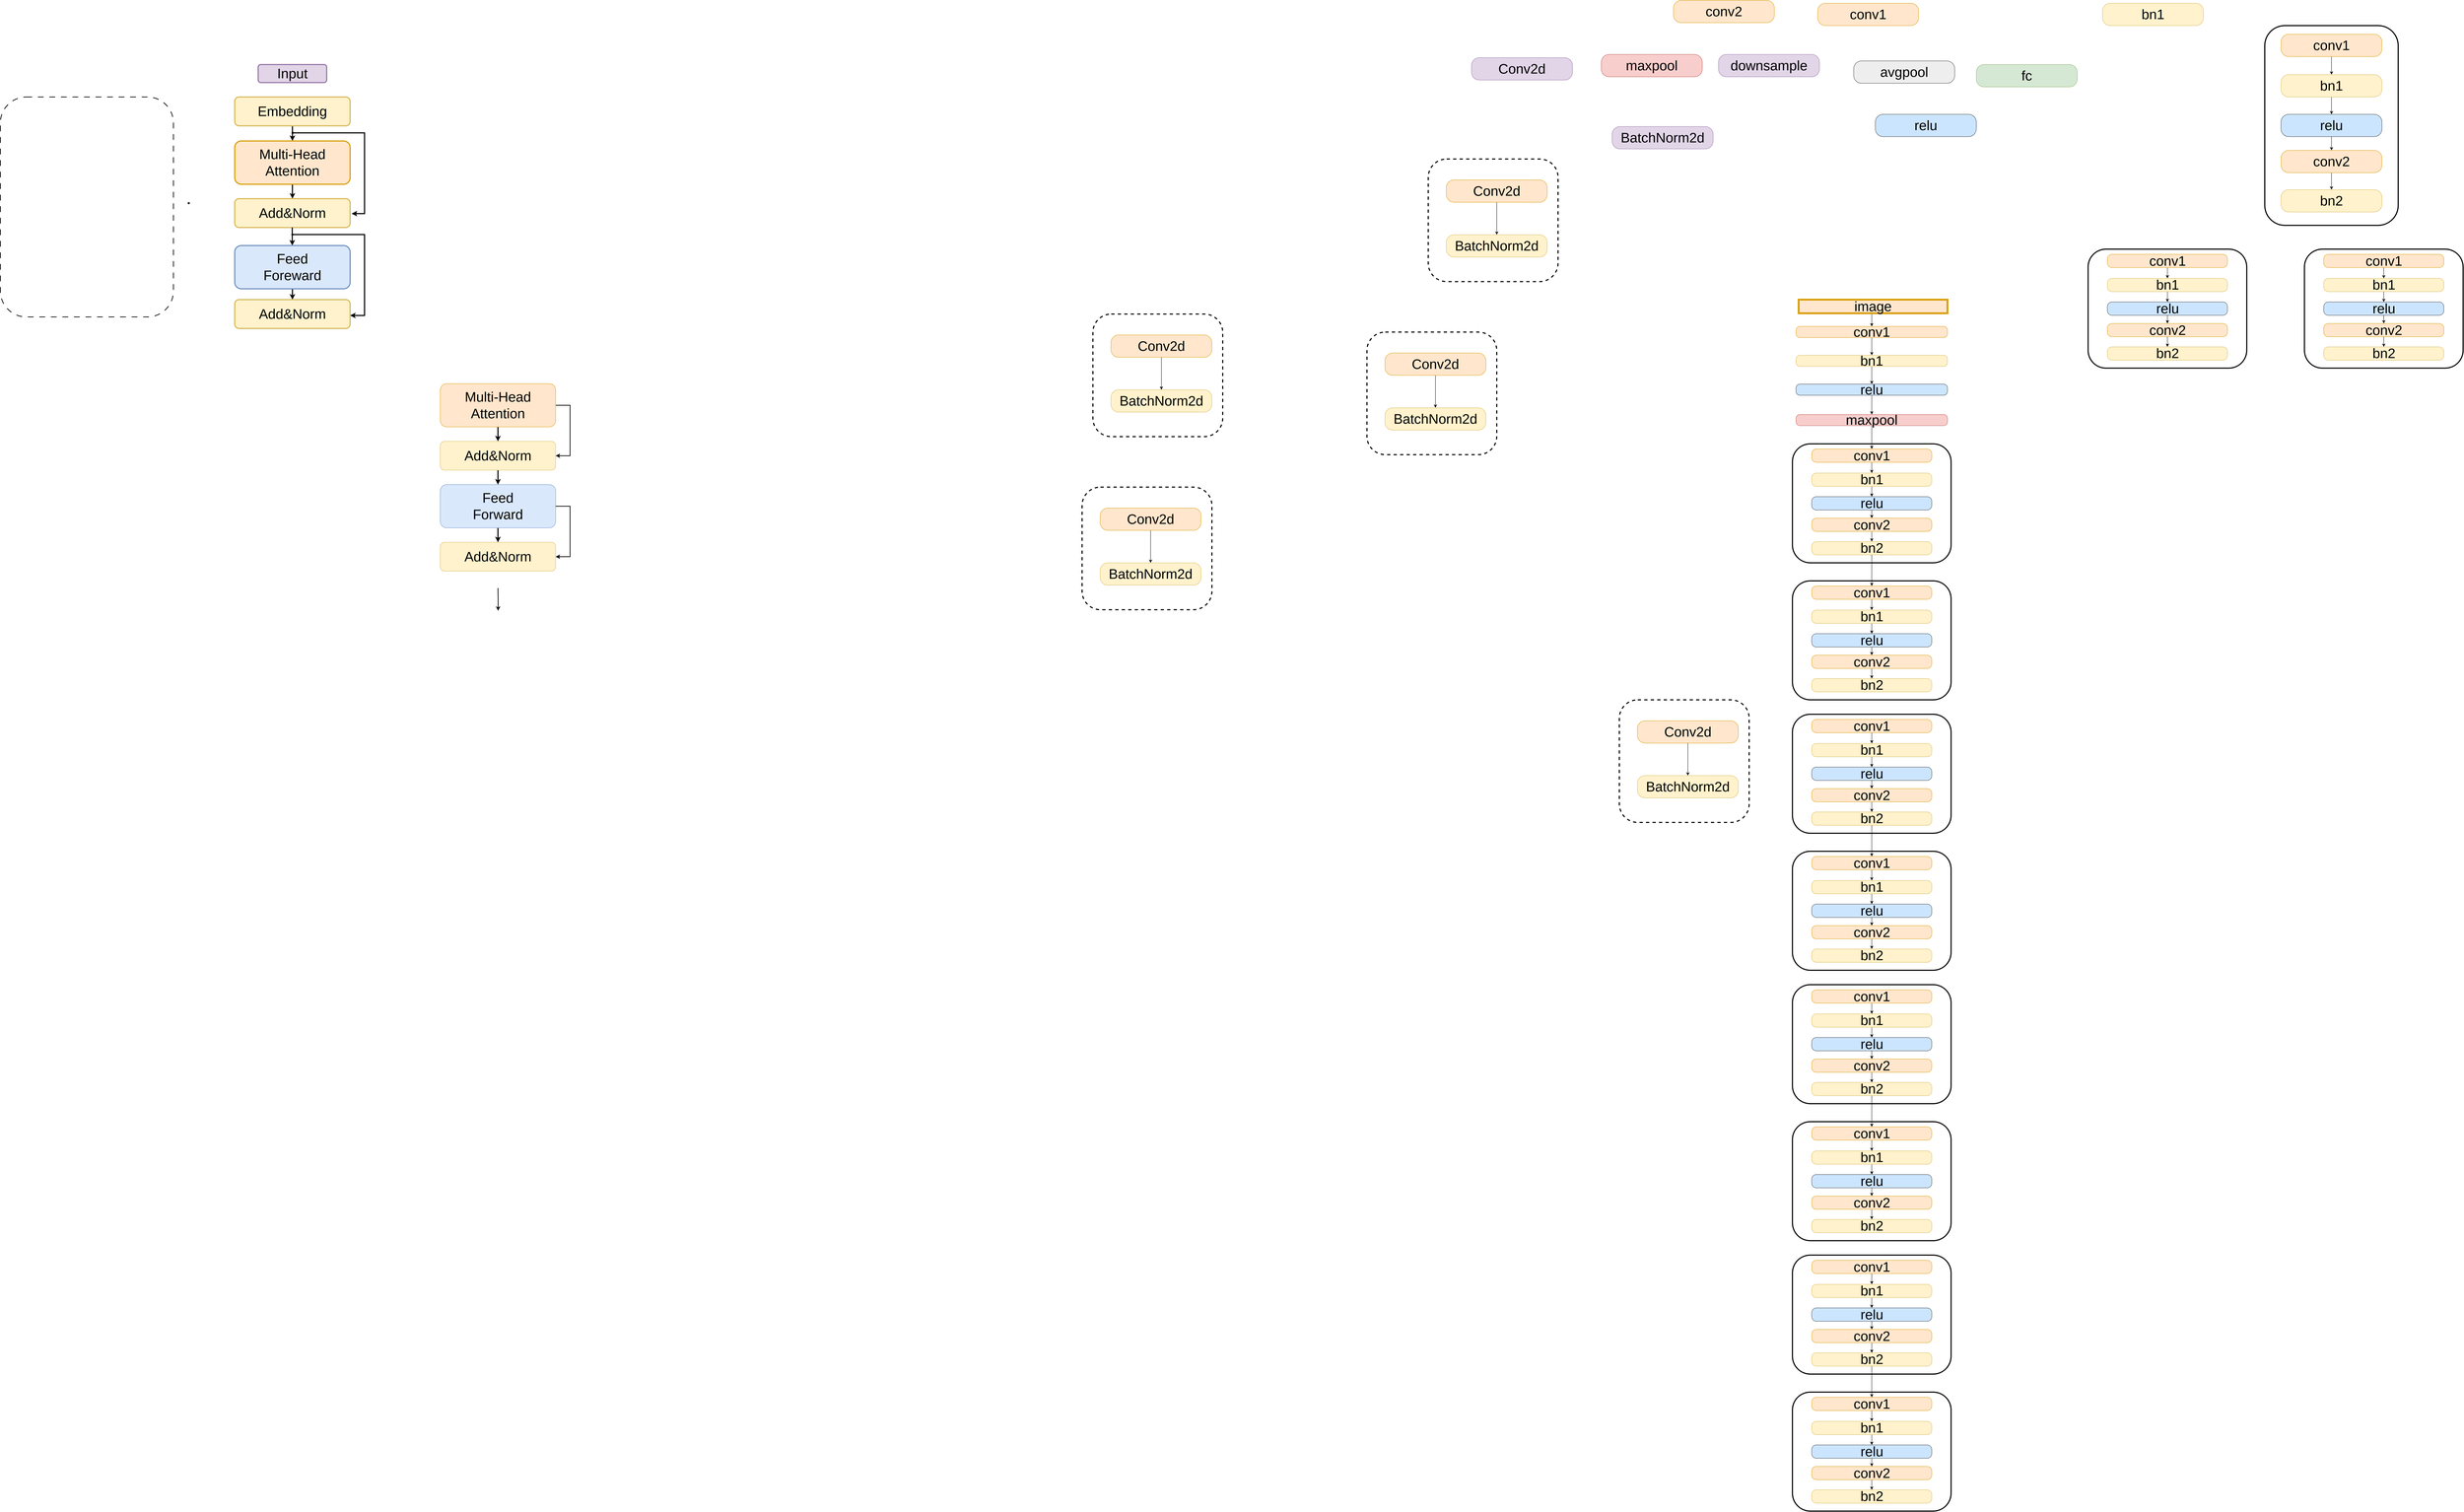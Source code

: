<mxfile version="24.3.1" type="github">
  <diagram name="第 1 页" id="eT-_RRco7i_QiBPB95Gz">
    <mxGraphModel dx="1975" dy="1046" grid="1" gridSize="10" guides="1" tooltips="1" connect="1" arrows="1" fold="1" page="1" pageScale="1" pageWidth="10000" pageHeight="100000" math="0" shadow="0">
      <root>
        <mxCell id="0" />
        <mxCell id="1" parent="0" />
        <mxCell id="A3ckSOYQQGKbFQRG7E-9-24" value="" style="rounded=1;whiteSpace=wrap;html=1;fillColor=none;strokeWidth=2;dashed=1;dashPattern=8 8;" parent="1" vertex="1">
          <mxGeometry x="110" y="398" width="480" height="610" as="geometry" />
        </mxCell>
        <mxCell id="3-QKMSvpxjSs46W9_JY8-30" value="" style="rounded=1;whiteSpace=wrap;html=1;fillColor=none;strokeWidth=3;" parent="1" vertex="1">
          <mxGeometry x="6390" y="200" width="370" height="554" as="geometry" />
        </mxCell>
        <mxCell id="3-QKMSvpxjSs46W9_JY8-1" value="" style="rounded=1;whiteSpace=wrap;html=1;fillColor=none;strokeWidth=3;dashed=1;" parent="1" vertex="1">
          <mxGeometry x="4070" y="570" width="360" height="340" as="geometry" />
        </mxCell>
        <mxCell id="3-QKMSvpxjSs46W9_JY8-14" value="&lt;font style=&quot;font-size: 38px;&quot;&gt;conv1&lt;/font&gt;" style="rounded=1;whiteSpace=wrap;html=1;fillColor=#ffe6cc;strokeColor=#d79b00;arcSize=35;rotation=0;" parent="1" vertex="1">
          <mxGeometry x="5150" y="138" width="280" height="62" as="geometry" />
        </mxCell>
        <mxCell id="3-QKMSvpxjSs46W9_JY8-18" value="&lt;font style=&quot;font-size: 38px;&quot;&gt;conv2&lt;/font&gt;" style="rounded=1;whiteSpace=wrap;html=1;fillColor=#ffe6cc;strokeColor=#d79b00;arcSize=35;rotation=0;" parent="1" vertex="1">
          <mxGeometry x="4750" y="130" width="280" height="62" as="geometry" />
        </mxCell>
        <mxCell id="3-QKMSvpxjSs46W9_JY8-19" value="&lt;span style=&quot;font-size: 38px;&quot;&gt;bn1&lt;/span&gt;" style="rounded=1;whiteSpace=wrap;html=1;fillColor=#fff2cc;strokeColor=#d6b656;arcSize=35;rotation=0;" parent="1" vertex="1">
          <mxGeometry x="5940" y="138" width="280" height="62" as="geometry" />
        </mxCell>
        <mxCell id="3-QKMSvpxjSs46W9_JY8-20" value="&lt;span style=&quot;font-size: 38px;&quot;&gt;bn2&lt;/span&gt;" style="rounded=1;whiteSpace=wrap;html=1;fillColor=#fff2cc;strokeColor=#d6b656;arcSize=35;rotation=0;" parent="1" vertex="1">
          <mxGeometry x="6435" y="655" width="280" height="62" as="geometry" />
        </mxCell>
        <mxCell id="3-QKMSvpxjSs46W9_JY8-22" value="&lt;span style=&quot;font-size: 38px;&quot;&gt;maxpool&lt;/span&gt;" style="rounded=1;whiteSpace=wrap;html=1;fillColor=#f8cecc;strokeColor=#b85450;arcSize=35;rotation=0;" parent="1" vertex="1">
          <mxGeometry x="4550" y="280" width="280" height="62" as="geometry" />
        </mxCell>
        <mxCell id="3-QKMSvpxjSs46W9_JY8-24" value="&lt;font style=&quot;font-size: 38px;&quot;&gt;downsample&lt;/font&gt;" style="rounded=1;whiteSpace=wrap;html=1;fillColor=#e1d5e7;strokeColor=#9673a6;arcSize=35;rotation=0;" parent="1" vertex="1">
          <mxGeometry x="4875" y="280" width="280" height="62" as="geometry" />
        </mxCell>
        <mxCell id="3-QKMSvpxjSs46W9_JY8-29" style="edgeStyle=orthogonalEdgeStyle;rounded=0;orthogonalLoop=1;jettySize=auto;html=1;exitX=0.5;exitY=1;exitDx=0;exitDy=0;entryX=0.5;entryY=0;entryDx=0;entryDy=0;fontFamily=Helvetica;fontSize=12;fontColor=default;" parent="1" source="3-QKMSvpxjSs46W9_JY8-25" target="3-QKMSvpxjSs46W9_JY8-26" edge="1">
          <mxGeometry relative="1" as="geometry" />
        </mxCell>
        <mxCell id="3-QKMSvpxjSs46W9_JY8-25" value="&lt;span style=&quot;font-size: 38px;&quot;&gt;Conv2d&lt;/span&gt;" style="rounded=1;whiteSpace=wrap;html=1;fillColor=#ffe6cc;strokeColor=#d79b00;arcSize=35;rotation=0;" parent="1" vertex="1">
          <mxGeometry x="4120" y="628" width="280" height="62" as="geometry" />
        </mxCell>
        <mxCell id="3-QKMSvpxjSs46W9_JY8-26" value="&lt;span style=&quot;font-size: 38px;&quot;&gt;BatchNorm2d&lt;/span&gt;" style="rounded=1;whiteSpace=wrap;html=1;fillColor=#fff2cc;strokeColor=#d6b656;arcSize=35;rotation=0;" parent="1" vertex="1">
          <mxGeometry x="4120" y="780" width="280" height="62" as="geometry" />
        </mxCell>
        <mxCell id="3-QKMSvpxjSs46W9_JY8-27" value="&lt;span style=&quot;font-size: 38px;&quot;&gt;avgpool&lt;/span&gt;" style="rounded=1;whiteSpace=wrap;html=1;fillColor=#eeeeee;strokeColor=#36393d;arcSize=35;rotation=0;" parent="1" vertex="1">
          <mxGeometry x="5250" y="298" width="280" height="62" as="geometry" />
        </mxCell>
        <mxCell id="3-QKMSvpxjSs46W9_JY8-28" value="&lt;span style=&quot;font-size: 38px;&quot;&gt;fc&lt;/span&gt;" style="rounded=1;whiteSpace=wrap;html=1;fillColor=#d5e8d4;strokeColor=#82b366;arcSize=35;rotation=0;" parent="1" vertex="1">
          <mxGeometry x="5590" y="308" width="280" height="62" as="geometry" />
        </mxCell>
        <mxCell id="3-QKMSvpxjSs46W9_JY8-33" value="&lt;span style=&quot;font-size: 38px;&quot;&gt;Conv2d&lt;/span&gt;" style="rounded=1;whiteSpace=wrap;html=1;fillColor=#e1d5e7;strokeColor=#9673a6;arcSize=35;rotation=0;" parent="1" vertex="1">
          <mxGeometry x="4190" y="289" width="280" height="62" as="geometry" />
        </mxCell>
        <mxCell id="3-QKMSvpxjSs46W9_JY8-34" value="&lt;span style=&quot;font-size: 38px;&quot;&gt;BatchNorm2d&lt;/span&gt;" style="rounded=1;whiteSpace=wrap;html=1;fillColor=#e1d5e7;strokeColor=#9673a6;arcSize=35;rotation=0;" parent="1" vertex="1">
          <mxGeometry x="4580" y="480" width="280" height="62" as="geometry" />
        </mxCell>
        <mxCell id="3-QKMSvpxjSs46W9_JY8-38" style="edgeStyle=orthogonalEdgeStyle;rounded=0;orthogonalLoop=1;jettySize=auto;html=1;exitX=0.5;exitY=1;exitDx=0;exitDy=0;entryX=0.5;entryY=0;entryDx=0;entryDy=0;fontFamily=Helvetica;fontSize=12;fontColor=default;" parent="1" source="3-QKMSvpxjSs46W9_JY8-35" target="3-QKMSvpxjSs46W9_JY8-36" edge="1">
          <mxGeometry relative="1" as="geometry" />
        </mxCell>
        <mxCell id="3-QKMSvpxjSs46W9_JY8-35" value="&lt;font style=&quot;font-size: 38px;&quot;&gt;conv1&lt;/font&gt;" style="rounded=1;whiteSpace=wrap;html=1;fillColor=#ffe6cc;strokeColor=#d79b00;arcSize=35;rotation=0;" parent="1" vertex="1">
          <mxGeometry x="6435" y="224" width="280" height="62" as="geometry" />
        </mxCell>
        <mxCell id="3-QKMSvpxjSs46W9_JY8-42" style="edgeStyle=orthogonalEdgeStyle;rounded=0;orthogonalLoop=1;jettySize=auto;html=1;exitX=0.5;exitY=1;exitDx=0;exitDy=0;entryX=0.5;entryY=0;entryDx=0;entryDy=0;fontFamily=Helvetica;fontSize=12;fontColor=default;" parent="1" source="3-QKMSvpxjSs46W9_JY8-36" target="3-QKMSvpxjSs46W9_JY8-41" edge="1">
          <mxGeometry relative="1" as="geometry" />
        </mxCell>
        <mxCell id="3-QKMSvpxjSs46W9_JY8-36" value="&lt;span style=&quot;font-size: 38px;&quot;&gt;bn1&lt;/span&gt;" style="rounded=1;whiteSpace=wrap;html=1;fillColor=#fff2cc;strokeColor=#d6b656;arcSize=35;rotation=0;" parent="1" vertex="1">
          <mxGeometry x="6435" y="336" width="280" height="62" as="geometry" />
        </mxCell>
        <mxCell id="3-QKMSvpxjSs46W9_JY8-40" style="edgeStyle=orthogonalEdgeStyle;rounded=0;orthogonalLoop=1;jettySize=auto;html=1;exitX=0.5;exitY=1;exitDx=0;exitDy=0;entryX=0.5;entryY=0;entryDx=0;entryDy=0;fontFamily=Helvetica;fontSize=12;fontColor=default;" parent="1" source="3-QKMSvpxjSs46W9_JY8-37" target="3-QKMSvpxjSs46W9_JY8-20" edge="1">
          <mxGeometry relative="1" as="geometry" />
        </mxCell>
        <mxCell id="3-QKMSvpxjSs46W9_JY8-37" value="&lt;font style=&quot;font-size: 38px;&quot;&gt;conv2&lt;/font&gt;" style="rounded=1;whiteSpace=wrap;html=1;fillColor=#ffe6cc;strokeColor=#d79b00;arcSize=35;rotation=0;" parent="1" vertex="1">
          <mxGeometry x="6435" y="546" width="280" height="62" as="geometry" />
        </mxCell>
        <mxCell id="3-QKMSvpxjSs46W9_JY8-43" style="edgeStyle=orthogonalEdgeStyle;rounded=0;orthogonalLoop=1;jettySize=auto;html=1;exitX=0.5;exitY=1;exitDx=0;exitDy=0;entryX=0.5;entryY=0;entryDx=0;entryDy=0;fontFamily=Helvetica;fontSize=12;fontColor=default;" parent="1" source="3-QKMSvpxjSs46W9_JY8-41" target="3-QKMSvpxjSs46W9_JY8-37" edge="1">
          <mxGeometry relative="1" as="geometry" />
        </mxCell>
        <mxCell id="3-QKMSvpxjSs46W9_JY8-41" value="&lt;span style=&quot;font-size: 38px;&quot;&gt;relu&lt;/span&gt;" style="rounded=1;whiteSpace=wrap;html=1;fillColor=#cce5ff;strokeColor=#36393d;arcSize=35;rotation=0;" parent="1" vertex="1">
          <mxGeometry x="6435" y="446" width="280" height="62" as="geometry" />
        </mxCell>
        <mxCell id="3-QKMSvpxjSs46W9_JY8-54" value="" style="group" parent="1" vertex="1" connectable="0">
          <mxGeometry x="5900" y="820" width="440" height="330" as="geometry" />
        </mxCell>
        <mxCell id="3-QKMSvpxjSs46W9_JY8-44" value="" style="rounded=1;whiteSpace=wrap;html=1;fillColor=none;strokeWidth=3;" parent="3-QKMSvpxjSs46W9_JY8-54" vertex="1">
          <mxGeometry width="440.0" height="330" as="geometry" />
        </mxCell>
        <mxCell id="3-QKMSvpxjSs46W9_JY8-45" value="&lt;span style=&quot;font-size: 38px;&quot;&gt;bn2&lt;/span&gt;" style="rounded=1;whiteSpace=wrap;html=1;fillColor=#fff2cc;strokeColor=#d6b656;arcSize=35;rotation=0;" parent="3-QKMSvpxjSs46W9_JY8-54" vertex="1">
          <mxGeometry x="53.514" y="271.029" width="332.973" height="36.931" as="geometry" />
        </mxCell>
        <mxCell id="3-QKMSvpxjSs46W9_JY8-46" style="edgeStyle=orthogonalEdgeStyle;rounded=0;orthogonalLoop=1;jettySize=auto;html=1;exitX=0.5;exitY=1;exitDx=0;exitDy=0;entryX=0.5;entryY=0;entryDx=0;entryDy=0;fontFamily=Helvetica;fontSize=12;fontColor=default;" parent="3-QKMSvpxjSs46W9_JY8-54" source="3-QKMSvpxjSs46W9_JY8-47" target="3-QKMSvpxjSs46W9_JY8-49" edge="1">
          <mxGeometry relative="1" as="geometry" />
        </mxCell>
        <mxCell id="3-QKMSvpxjSs46W9_JY8-47" value="&lt;font style=&quot;font-size: 38px;&quot;&gt;conv1&lt;/font&gt;" style="rounded=1;whiteSpace=wrap;html=1;fillColor=#ffe6cc;strokeColor=#d79b00;arcSize=35;rotation=0;" parent="3-QKMSvpxjSs46W9_JY8-54" vertex="1">
          <mxGeometry x="53.514" y="14.296" width="332.973" height="36.931" as="geometry" />
        </mxCell>
        <mxCell id="3-QKMSvpxjSs46W9_JY8-48" style="edgeStyle=orthogonalEdgeStyle;rounded=0;orthogonalLoop=1;jettySize=auto;html=1;exitX=0.5;exitY=1;exitDx=0;exitDy=0;entryX=0.5;entryY=0;entryDx=0;entryDy=0;fontFamily=Helvetica;fontSize=12;fontColor=default;" parent="3-QKMSvpxjSs46W9_JY8-54" source="3-QKMSvpxjSs46W9_JY8-49" target="3-QKMSvpxjSs46W9_JY8-53" edge="1">
          <mxGeometry relative="1" as="geometry" />
        </mxCell>
        <mxCell id="3-QKMSvpxjSs46W9_JY8-49" value="&lt;span style=&quot;font-size: 38px;&quot;&gt;bn1&lt;/span&gt;" style="rounded=1;whiteSpace=wrap;html=1;fillColor=#fff2cc;strokeColor=#d6b656;arcSize=35;rotation=0;" parent="3-QKMSvpxjSs46W9_JY8-54" vertex="1">
          <mxGeometry x="53.514" y="81.011" width="332.973" height="36.931" as="geometry" />
        </mxCell>
        <mxCell id="3-QKMSvpxjSs46W9_JY8-50" style="edgeStyle=orthogonalEdgeStyle;rounded=0;orthogonalLoop=1;jettySize=auto;html=1;exitX=0.5;exitY=1;exitDx=0;exitDy=0;entryX=0.5;entryY=0;entryDx=0;entryDy=0;fontFamily=Helvetica;fontSize=12;fontColor=default;" parent="3-QKMSvpxjSs46W9_JY8-54" source="3-QKMSvpxjSs46W9_JY8-51" target="3-QKMSvpxjSs46W9_JY8-45" edge="1">
          <mxGeometry relative="1" as="geometry" />
        </mxCell>
        <mxCell id="3-QKMSvpxjSs46W9_JY8-51" value="&lt;font style=&quot;font-size: 38px;&quot;&gt;conv2&lt;/font&gt;" style="rounded=1;whiteSpace=wrap;html=1;fillColor=#ffe6cc;strokeColor=#d79b00;arcSize=35;rotation=0;" parent="3-QKMSvpxjSs46W9_JY8-54" vertex="1">
          <mxGeometry x="53.514" y="206.101" width="332.973" height="36.931" as="geometry" />
        </mxCell>
        <mxCell id="3-QKMSvpxjSs46W9_JY8-52" style="edgeStyle=orthogonalEdgeStyle;rounded=0;orthogonalLoop=1;jettySize=auto;html=1;exitX=0.5;exitY=1;exitDx=0;exitDy=0;entryX=0.5;entryY=0;entryDx=0;entryDy=0;fontFamily=Helvetica;fontSize=12;fontColor=default;" parent="3-QKMSvpxjSs46W9_JY8-54" source="3-QKMSvpxjSs46W9_JY8-53" target="3-QKMSvpxjSs46W9_JY8-51" edge="1">
          <mxGeometry relative="1" as="geometry" />
        </mxCell>
        <mxCell id="3-QKMSvpxjSs46W9_JY8-53" value="&lt;span style=&quot;font-size: 38px;&quot;&gt;relu&lt;/span&gt;" style="rounded=1;whiteSpace=wrap;html=1;fillColor=#cce5ff;strokeColor=#36393d;arcSize=35;rotation=0;" parent="3-QKMSvpxjSs46W9_JY8-54" vertex="1">
          <mxGeometry x="53.514" y="146.534" width="332.973" height="36.931" as="geometry" />
        </mxCell>
        <mxCell id="3-QKMSvpxjSs46W9_JY8-56" value="" style="group" parent="1" vertex="1" connectable="0">
          <mxGeometry x="6500" y="820" width="440" height="330" as="geometry" />
        </mxCell>
        <mxCell id="3-QKMSvpxjSs46W9_JY8-57" value="" style="rounded=1;whiteSpace=wrap;html=1;fillColor=none;strokeWidth=3;" parent="3-QKMSvpxjSs46W9_JY8-56" vertex="1">
          <mxGeometry width="440.0" height="330" as="geometry" />
        </mxCell>
        <mxCell id="3-QKMSvpxjSs46W9_JY8-58" value="&lt;span style=&quot;font-size: 38px;&quot;&gt;bn2&lt;/span&gt;" style="rounded=1;whiteSpace=wrap;html=1;fillColor=#fff2cc;strokeColor=#d6b656;arcSize=35;rotation=0;" parent="3-QKMSvpxjSs46W9_JY8-56" vertex="1">
          <mxGeometry x="53.514" y="271.029" width="332.973" height="36.931" as="geometry" />
        </mxCell>
        <mxCell id="3-QKMSvpxjSs46W9_JY8-59" style="edgeStyle=orthogonalEdgeStyle;rounded=0;orthogonalLoop=1;jettySize=auto;html=1;exitX=0.5;exitY=1;exitDx=0;exitDy=0;entryX=0.5;entryY=0;entryDx=0;entryDy=0;fontFamily=Helvetica;fontSize=12;fontColor=default;" parent="3-QKMSvpxjSs46W9_JY8-56" source="3-QKMSvpxjSs46W9_JY8-60" target="3-QKMSvpxjSs46W9_JY8-62" edge="1">
          <mxGeometry relative="1" as="geometry" />
        </mxCell>
        <mxCell id="3-QKMSvpxjSs46W9_JY8-60" value="&lt;font style=&quot;font-size: 38px;&quot;&gt;conv1&lt;/font&gt;" style="rounded=1;whiteSpace=wrap;html=1;fillColor=#ffe6cc;strokeColor=#d79b00;arcSize=35;rotation=0;" parent="3-QKMSvpxjSs46W9_JY8-56" vertex="1">
          <mxGeometry x="53.514" y="14.296" width="332.973" height="36.931" as="geometry" />
        </mxCell>
        <mxCell id="3-QKMSvpxjSs46W9_JY8-61" style="edgeStyle=orthogonalEdgeStyle;rounded=0;orthogonalLoop=1;jettySize=auto;html=1;exitX=0.5;exitY=1;exitDx=0;exitDy=0;entryX=0.5;entryY=0;entryDx=0;entryDy=0;fontFamily=Helvetica;fontSize=12;fontColor=default;" parent="3-QKMSvpxjSs46W9_JY8-56" source="3-QKMSvpxjSs46W9_JY8-62" target="3-QKMSvpxjSs46W9_JY8-66" edge="1">
          <mxGeometry relative="1" as="geometry" />
        </mxCell>
        <mxCell id="3-QKMSvpxjSs46W9_JY8-62" value="&lt;span style=&quot;font-size: 38px;&quot;&gt;bn1&lt;/span&gt;" style="rounded=1;whiteSpace=wrap;html=1;fillColor=#fff2cc;strokeColor=#d6b656;arcSize=35;rotation=0;" parent="3-QKMSvpxjSs46W9_JY8-56" vertex="1">
          <mxGeometry x="53.514" y="81.011" width="332.973" height="36.931" as="geometry" />
        </mxCell>
        <mxCell id="3-QKMSvpxjSs46W9_JY8-63" style="edgeStyle=orthogonalEdgeStyle;rounded=0;orthogonalLoop=1;jettySize=auto;html=1;exitX=0.5;exitY=1;exitDx=0;exitDy=0;entryX=0.5;entryY=0;entryDx=0;entryDy=0;fontFamily=Helvetica;fontSize=12;fontColor=default;" parent="3-QKMSvpxjSs46W9_JY8-56" source="3-QKMSvpxjSs46W9_JY8-64" target="3-QKMSvpxjSs46W9_JY8-58" edge="1">
          <mxGeometry relative="1" as="geometry" />
        </mxCell>
        <mxCell id="3-QKMSvpxjSs46W9_JY8-64" value="&lt;font style=&quot;font-size: 38px;&quot;&gt;conv2&lt;/font&gt;" style="rounded=1;whiteSpace=wrap;html=1;fillColor=#ffe6cc;strokeColor=#d79b00;arcSize=35;rotation=0;" parent="3-QKMSvpxjSs46W9_JY8-56" vertex="1">
          <mxGeometry x="53.514" y="206.101" width="332.973" height="36.931" as="geometry" />
        </mxCell>
        <mxCell id="3-QKMSvpxjSs46W9_JY8-65" style="edgeStyle=orthogonalEdgeStyle;rounded=0;orthogonalLoop=1;jettySize=auto;html=1;exitX=0.5;exitY=1;exitDx=0;exitDy=0;entryX=0.5;entryY=0;entryDx=0;entryDy=0;fontFamily=Helvetica;fontSize=12;fontColor=default;" parent="3-QKMSvpxjSs46W9_JY8-56" source="3-QKMSvpxjSs46W9_JY8-66" target="3-QKMSvpxjSs46W9_JY8-64" edge="1">
          <mxGeometry relative="1" as="geometry" />
        </mxCell>
        <mxCell id="3-QKMSvpxjSs46W9_JY8-66" value="&lt;span style=&quot;font-size: 38px;&quot;&gt;relu&lt;/span&gt;" style="rounded=1;whiteSpace=wrap;html=1;fillColor=#cce5ff;strokeColor=#36393d;arcSize=35;rotation=0;" parent="3-QKMSvpxjSs46W9_JY8-56" vertex="1">
          <mxGeometry x="53.514" y="146.534" width="332.973" height="36.931" as="geometry" />
        </mxCell>
        <mxCell id="3-QKMSvpxjSs46W9_JY8-70" value="&lt;span style=&quot;font-size: 38px;&quot;&gt;relu&lt;/span&gt;" style="rounded=1;whiteSpace=wrap;html=1;fillColor=#cce5ff;strokeColor=#36393d;arcSize=35;rotation=0;" parent="1" vertex="1">
          <mxGeometry x="5310" y="446" width="280" height="62" as="geometry" />
        </mxCell>
        <mxCell id="3-QKMSvpxjSs46W9_JY8-78" value="" style="group;rotation=0;" parent="1" vertex="1" connectable="0">
          <mxGeometry x="5090" y="960" width="420" height="350" as="geometry" />
        </mxCell>
        <mxCell id="3-QKMSvpxjSs46W9_JY8-73" style="edgeStyle=orthogonalEdgeStyle;rounded=0;orthogonalLoop=1;jettySize=auto;html=1;exitX=0.5;exitY=1;exitDx=0;exitDy=0;fontFamily=Helvetica;fontSize=12;fontColor=default;" parent="3-QKMSvpxjSs46W9_JY8-78" source="3-QKMSvpxjSs46W9_JY8-68" target="3-QKMSvpxjSs46W9_JY8-69" edge="1">
          <mxGeometry relative="1" as="geometry" />
        </mxCell>
        <mxCell id="3-QKMSvpxjSs46W9_JY8-68" value="&lt;font style=&quot;font-size: 38px;&quot;&gt;conv1&lt;/font&gt;" style="rounded=1;whiteSpace=wrap;html=1;fillColor=#ffe6cc;strokeColor=#d79b00;arcSize=35;rotation=0;" parent="3-QKMSvpxjSs46W9_JY8-78" vertex="1">
          <mxGeometry y="74.286" width="420.0" height="30.912" as="geometry" />
        </mxCell>
        <mxCell id="3-QKMSvpxjSs46W9_JY8-74" style="edgeStyle=orthogonalEdgeStyle;rounded=0;orthogonalLoop=1;jettySize=auto;html=1;exitX=0.5;exitY=1;exitDx=0;exitDy=0;fontFamily=Helvetica;fontSize=12;fontColor=default;" parent="3-QKMSvpxjSs46W9_JY8-78" source="3-QKMSvpxjSs46W9_JY8-69" target="3-QKMSvpxjSs46W9_JY8-71" edge="1">
          <mxGeometry relative="1" as="geometry" />
        </mxCell>
        <mxCell id="3-QKMSvpxjSs46W9_JY8-69" value="&lt;span style=&quot;font-size: 38px;&quot;&gt;bn1&lt;/span&gt;" style="rounded=1;whiteSpace=wrap;html=1;fillColor=#fff2cc;strokeColor=#d6b656;arcSize=35;rotation=0;" parent="3-QKMSvpxjSs46W9_JY8-78" vertex="1">
          <mxGeometry y="154.286" width="420.0" height="30.912" as="geometry" />
        </mxCell>
        <mxCell id="3-QKMSvpxjSs46W9_JY8-75" style="edgeStyle=orthogonalEdgeStyle;rounded=0;orthogonalLoop=1;jettySize=auto;html=1;exitX=0.5;exitY=1;exitDx=0;exitDy=0;fontFamily=Helvetica;fontSize=12;fontColor=default;" parent="3-QKMSvpxjSs46W9_JY8-78" source="3-QKMSvpxjSs46W9_JY8-71" target="3-QKMSvpxjSs46W9_JY8-72" edge="1">
          <mxGeometry relative="1" as="geometry" />
        </mxCell>
        <mxCell id="3-QKMSvpxjSs46W9_JY8-71" value="&lt;span style=&quot;font-size: 38px;&quot;&gt;relu&lt;/span&gt;" style="rounded=1;whiteSpace=wrap;html=1;fillColor=#cce5ff;strokeColor=#36393d;arcSize=35;rotation=0;" parent="3-QKMSvpxjSs46W9_JY8-78" vertex="1">
          <mxGeometry y="234.286" width="420.0" height="30.912" as="geometry" />
        </mxCell>
        <mxCell id="3-QKMSvpxjSs46W9_JY8-72" value="&lt;span style=&quot;font-size: 38px;&quot;&gt;maxpool&lt;/span&gt;" style="rounded=1;whiteSpace=wrap;html=1;fillColor=#f8cecc;strokeColor=#b85450;arcSize=35;rotation=0;" parent="3-QKMSvpxjSs46W9_JY8-78" vertex="1">
          <mxGeometry y="318.571" width="420.0" height="30.912" as="geometry" />
        </mxCell>
        <mxCell id="3-QKMSvpxjSs46W9_JY8-77" style="edgeStyle=orthogonalEdgeStyle;rounded=0;orthogonalLoop=1;jettySize=auto;html=1;exitX=0.5;exitY=1;exitDx=0;exitDy=0;entryX=0.5;entryY=0;entryDx=0;entryDy=0;fontFamily=Helvetica;fontSize=12;fontColor=default;" parent="3-QKMSvpxjSs46W9_JY8-78" source="3-QKMSvpxjSs46W9_JY8-76" target="3-QKMSvpxjSs46W9_JY8-68" edge="1">
          <mxGeometry relative="1" as="geometry" />
        </mxCell>
        <mxCell id="3-QKMSvpxjSs46W9_JY8-76" value="&lt;font style=&quot;font-size: 38px;&quot;&gt;image&lt;/font&gt;" style="rounded=0;whiteSpace=wrap;html=1;strokeColor=#d79b00;align=center;verticalAlign=middle;arcSize=35;fontFamily=Helvetica;fontSize=12;fontColor=default;fillColor=#ffe6cc;strokeWidth=5;rotation=0;" parent="3-QKMSvpxjSs46W9_JY8-78" vertex="1">
          <mxGeometry x="7.3" width="412.7" height="37.838" as="geometry" />
        </mxCell>
        <mxCell id="3-QKMSvpxjSs46W9_JY8-90" style="edgeStyle=orthogonalEdgeStyle;rounded=0;orthogonalLoop=1;jettySize=auto;html=1;exitX=0.5;exitY=1;exitDx=0;exitDy=0;entryX=0.5;entryY=0;entryDx=0;entryDy=0;fontFamily=Helvetica;fontSize=12;fontColor=default;" parent="1" source="3-QKMSvpxjSs46W9_JY8-72" target="3-QKMSvpxjSs46W9_JY8-83" edge="1">
          <mxGeometry relative="1" as="geometry" />
        </mxCell>
        <mxCell id="3-QKMSvpxjSs46W9_JY8-103" value="" style="group" parent="1" vertex="1" connectable="0">
          <mxGeometry x="5080" y="1360" width="440" height="710" as="geometry" />
        </mxCell>
        <mxCell id="3-QKMSvpxjSs46W9_JY8-79" value="" style="group" parent="3-QKMSvpxjSs46W9_JY8-103" vertex="1" connectable="0">
          <mxGeometry width="440" height="330" as="geometry" />
        </mxCell>
        <mxCell id="3-QKMSvpxjSs46W9_JY8-80" value="" style="rounded=1;whiteSpace=wrap;html=1;fillColor=none;strokeWidth=3;" parent="3-QKMSvpxjSs46W9_JY8-79" vertex="1">
          <mxGeometry width="440.0" height="330" as="geometry" />
        </mxCell>
        <mxCell id="3-QKMSvpxjSs46W9_JY8-81" value="&lt;span style=&quot;font-size: 38px;&quot;&gt;bn2&lt;/span&gt;" style="rounded=1;whiteSpace=wrap;html=1;fillColor=#fff2cc;strokeColor=#d6b656;arcSize=35;rotation=0;" parent="3-QKMSvpxjSs46W9_JY8-79" vertex="1">
          <mxGeometry x="53.514" y="271.029" width="332.973" height="36.931" as="geometry" />
        </mxCell>
        <mxCell id="3-QKMSvpxjSs46W9_JY8-82" style="edgeStyle=orthogonalEdgeStyle;rounded=0;orthogonalLoop=1;jettySize=auto;html=1;exitX=0.5;exitY=1;exitDx=0;exitDy=0;entryX=0.5;entryY=0;entryDx=0;entryDy=0;fontFamily=Helvetica;fontSize=12;fontColor=default;" parent="3-QKMSvpxjSs46W9_JY8-79" source="3-QKMSvpxjSs46W9_JY8-83" target="3-QKMSvpxjSs46W9_JY8-85" edge="1">
          <mxGeometry relative="1" as="geometry" />
        </mxCell>
        <mxCell id="3-QKMSvpxjSs46W9_JY8-83" value="&lt;font style=&quot;font-size: 38px;&quot;&gt;conv1&lt;/font&gt;" style="rounded=1;whiteSpace=wrap;html=1;fillColor=#ffe6cc;strokeColor=#d79b00;arcSize=35;rotation=0;" parent="3-QKMSvpxjSs46W9_JY8-79" vertex="1">
          <mxGeometry x="53.514" y="14.296" width="332.973" height="36.931" as="geometry" />
        </mxCell>
        <mxCell id="3-QKMSvpxjSs46W9_JY8-84" style="edgeStyle=orthogonalEdgeStyle;rounded=0;orthogonalLoop=1;jettySize=auto;html=1;exitX=0.5;exitY=1;exitDx=0;exitDy=0;entryX=0.5;entryY=0;entryDx=0;entryDy=0;fontFamily=Helvetica;fontSize=12;fontColor=default;" parent="3-QKMSvpxjSs46W9_JY8-79" source="3-QKMSvpxjSs46W9_JY8-85" target="3-QKMSvpxjSs46W9_JY8-89" edge="1">
          <mxGeometry relative="1" as="geometry" />
        </mxCell>
        <mxCell id="3-QKMSvpxjSs46W9_JY8-85" value="&lt;span style=&quot;font-size: 38px;&quot;&gt;bn1&lt;/span&gt;" style="rounded=1;whiteSpace=wrap;html=1;fillColor=#fff2cc;strokeColor=#d6b656;arcSize=35;rotation=0;" parent="3-QKMSvpxjSs46W9_JY8-79" vertex="1">
          <mxGeometry x="53.514" y="81.011" width="332.973" height="36.931" as="geometry" />
        </mxCell>
        <mxCell id="3-QKMSvpxjSs46W9_JY8-86" style="edgeStyle=orthogonalEdgeStyle;rounded=0;orthogonalLoop=1;jettySize=auto;html=1;exitX=0.5;exitY=1;exitDx=0;exitDy=0;entryX=0.5;entryY=0;entryDx=0;entryDy=0;fontFamily=Helvetica;fontSize=12;fontColor=default;" parent="3-QKMSvpxjSs46W9_JY8-79" source="3-QKMSvpxjSs46W9_JY8-87" target="3-QKMSvpxjSs46W9_JY8-81" edge="1">
          <mxGeometry relative="1" as="geometry" />
        </mxCell>
        <mxCell id="3-QKMSvpxjSs46W9_JY8-87" value="&lt;font style=&quot;font-size: 38px;&quot;&gt;conv2&lt;/font&gt;" style="rounded=1;whiteSpace=wrap;html=1;fillColor=#ffe6cc;strokeColor=#d79b00;arcSize=35;rotation=0;" parent="3-QKMSvpxjSs46W9_JY8-79" vertex="1">
          <mxGeometry x="53.514" y="206.101" width="332.973" height="36.931" as="geometry" />
        </mxCell>
        <mxCell id="3-QKMSvpxjSs46W9_JY8-88" style="edgeStyle=orthogonalEdgeStyle;rounded=0;orthogonalLoop=1;jettySize=auto;html=1;exitX=0.5;exitY=1;exitDx=0;exitDy=0;entryX=0.5;entryY=0;entryDx=0;entryDy=0;fontFamily=Helvetica;fontSize=12;fontColor=default;" parent="3-QKMSvpxjSs46W9_JY8-79" source="3-QKMSvpxjSs46W9_JY8-89" target="3-QKMSvpxjSs46W9_JY8-87" edge="1">
          <mxGeometry relative="1" as="geometry" />
        </mxCell>
        <mxCell id="3-QKMSvpxjSs46W9_JY8-89" value="&lt;span style=&quot;font-size: 38px;&quot;&gt;relu&lt;/span&gt;" style="rounded=1;whiteSpace=wrap;html=1;fillColor=#cce5ff;strokeColor=#36393d;arcSize=35;rotation=0;" parent="3-QKMSvpxjSs46W9_JY8-79" vertex="1">
          <mxGeometry x="53.514" y="146.534" width="332.973" height="36.931" as="geometry" />
        </mxCell>
        <mxCell id="3-QKMSvpxjSs46W9_JY8-91" value="" style="group" parent="3-QKMSvpxjSs46W9_JY8-103" vertex="1" connectable="0">
          <mxGeometry y="380" width="440" height="330" as="geometry" />
        </mxCell>
        <mxCell id="3-QKMSvpxjSs46W9_JY8-92" value="" style="rounded=1;whiteSpace=wrap;html=1;fillColor=none;strokeWidth=3;" parent="3-QKMSvpxjSs46W9_JY8-91" vertex="1">
          <mxGeometry width="440.0" height="330" as="geometry" />
        </mxCell>
        <mxCell id="3-QKMSvpxjSs46W9_JY8-93" value="&lt;span style=&quot;font-size: 38px;&quot;&gt;bn2&lt;/span&gt;" style="rounded=1;whiteSpace=wrap;html=1;fillColor=#fff2cc;strokeColor=#d6b656;arcSize=35;rotation=0;" parent="3-QKMSvpxjSs46W9_JY8-91" vertex="1">
          <mxGeometry x="53.514" y="271.029" width="332.973" height="36.931" as="geometry" />
        </mxCell>
        <mxCell id="3-QKMSvpxjSs46W9_JY8-94" style="edgeStyle=orthogonalEdgeStyle;rounded=0;orthogonalLoop=1;jettySize=auto;html=1;exitX=0.5;exitY=1;exitDx=0;exitDy=0;entryX=0.5;entryY=0;entryDx=0;entryDy=0;fontFamily=Helvetica;fontSize=12;fontColor=default;" parent="3-QKMSvpxjSs46W9_JY8-91" source="3-QKMSvpxjSs46W9_JY8-95" target="3-QKMSvpxjSs46W9_JY8-97" edge="1">
          <mxGeometry relative="1" as="geometry" />
        </mxCell>
        <mxCell id="3-QKMSvpxjSs46W9_JY8-95" value="&lt;font style=&quot;font-size: 38px;&quot;&gt;conv1&lt;/font&gt;" style="rounded=1;whiteSpace=wrap;html=1;fillColor=#ffe6cc;strokeColor=#d79b00;arcSize=35;rotation=0;" parent="3-QKMSvpxjSs46W9_JY8-91" vertex="1">
          <mxGeometry x="53.514" y="14.296" width="332.973" height="36.931" as="geometry" />
        </mxCell>
        <mxCell id="3-QKMSvpxjSs46W9_JY8-96" style="edgeStyle=orthogonalEdgeStyle;rounded=0;orthogonalLoop=1;jettySize=auto;html=1;exitX=0.5;exitY=1;exitDx=0;exitDy=0;entryX=0.5;entryY=0;entryDx=0;entryDy=0;fontFamily=Helvetica;fontSize=12;fontColor=default;" parent="3-QKMSvpxjSs46W9_JY8-91" source="3-QKMSvpxjSs46W9_JY8-97" target="3-QKMSvpxjSs46W9_JY8-101" edge="1">
          <mxGeometry relative="1" as="geometry" />
        </mxCell>
        <mxCell id="3-QKMSvpxjSs46W9_JY8-97" value="&lt;span style=&quot;font-size: 38px;&quot;&gt;bn1&lt;/span&gt;" style="rounded=1;whiteSpace=wrap;html=1;fillColor=#fff2cc;strokeColor=#d6b656;arcSize=35;rotation=0;" parent="3-QKMSvpxjSs46W9_JY8-91" vertex="1">
          <mxGeometry x="53.514" y="81.011" width="332.973" height="36.931" as="geometry" />
        </mxCell>
        <mxCell id="3-QKMSvpxjSs46W9_JY8-98" style="edgeStyle=orthogonalEdgeStyle;rounded=0;orthogonalLoop=1;jettySize=auto;html=1;exitX=0.5;exitY=1;exitDx=0;exitDy=0;entryX=0.5;entryY=0;entryDx=0;entryDy=0;fontFamily=Helvetica;fontSize=12;fontColor=default;" parent="3-QKMSvpxjSs46W9_JY8-91" source="3-QKMSvpxjSs46W9_JY8-99" target="3-QKMSvpxjSs46W9_JY8-93" edge="1">
          <mxGeometry relative="1" as="geometry" />
        </mxCell>
        <mxCell id="3-QKMSvpxjSs46W9_JY8-99" value="&lt;font style=&quot;font-size: 38px;&quot;&gt;conv2&lt;/font&gt;" style="rounded=1;whiteSpace=wrap;html=1;fillColor=#ffe6cc;strokeColor=#d79b00;arcSize=35;rotation=0;" parent="3-QKMSvpxjSs46W9_JY8-91" vertex="1">
          <mxGeometry x="53.514" y="206.101" width="332.973" height="36.931" as="geometry" />
        </mxCell>
        <mxCell id="3-QKMSvpxjSs46W9_JY8-100" style="edgeStyle=orthogonalEdgeStyle;rounded=0;orthogonalLoop=1;jettySize=auto;html=1;exitX=0.5;exitY=1;exitDx=0;exitDy=0;entryX=0.5;entryY=0;entryDx=0;entryDy=0;fontFamily=Helvetica;fontSize=12;fontColor=default;" parent="3-QKMSvpxjSs46W9_JY8-91" source="3-QKMSvpxjSs46W9_JY8-101" target="3-QKMSvpxjSs46W9_JY8-99" edge="1">
          <mxGeometry relative="1" as="geometry" />
        </mxCell>
        <mxCell id="3-QKMSvpxjSs46W9_JY8-101" value="&lt;span style=&quot;font-size: 38px;&quot;&gt;relu&lt;/span&gt;" style="rounded=1;whiteSpace=wrap;html=1;fillColor=#cce5ff;strokeColor=#36393d;arcSize=35;rotation=0;" parent="3-QKMSvpxjSs46W9_JY8-91" vertex="1">
          <mxGeometry x="53.514" y="146.534" width="332.973" height="36.931" as="geometry" />
        </mxCell>
        <mxCell id="3-QKMSvpxjSs46W9_JY8-102" style="edgeStyle=orthogonalEdgeStyle;rounded=0;orthogonalLoop=1;jettySize=auto;html=1;exitX=0.5;exitY=1;exitDx=0;exitDy=0;entryX=0.5;entryY=0;entryDx=0;entryDy=0;fontFamily=Helvetica;fontSize=12;fontColor=default;" parent="3-QKMSvpxjSs46W9_JY8-103" source="3-QKMSvpxjSs46W9_JY8-81" target="3-QKMSvpxjSs46W9_JY8-95" edge="1">
          <mxGeometry relative="1" as="geometry" />
        </mxCell>
        <mxCell id="3-QKMSvpxjSs46W9_JY8-104" value="" style="group" parent="1" vertex="1" connectable="0">
          <mxGeometry x="5080" y="2110" width="440" height="710" as="geometry" />
        </mxCell>
        <mxCell id="3-QKMSvpxjSs46W9_JY8-105" value="" style="group" parent="3-QKMSvpxjSs46W9_JY8-104" vertex="1" connectable="0">
          <mxGeometry width="440" height="330" as="geometry" />
        </mxCell>
        <mxCell id="3-QKMSvpxjSs46W9_JY8-106" value="" style="rounded=1;whiteSpace=wrap;html=1;fillColor=none;strokeWidth=3;" parent="3-QKMSvpxjSs46W9_JY8-105" vertex="1">
          <mxGeometry width="440.0" height="330" as="geometry" />
        </mxCell>
        <mxCell id="3-QKMSvpxjSs46W9_JY8-107" value="&lt;span style=&quot;font-size: 38px;&quot;&gt;bn2&lt;/span&gt;" style="rounded=1;whiteSpace=wrap;html=1;fillColor=#fff2cc;strokeColor=#d6b656;arcSize=35;rotation=0;" parent="3-QKMSvpxjSs46W9_JY8-105" vertex="1">
          <mxGeometry x="53.514" y="271.029" width="332.973" height="36.931" as="geometry" />
        </mxCell>
        <mxCell id="3-QKMSvpxjSs46W9_JY8-108" style="edgeStyle=orthogonalEdgeStyle;rounded=0;orthogonalLoop=1;jettySize=auto;html=1;exitX=0.5;exitY=1;exitDx=0;exitDy=0;entryX=0.5;entryY=0;entryDx=0;entryDy=0;fontFamily=Helvetica;fontSize=12;fontColor=default;" parent="3-QKMSvpxjSs46W9_JY8-105" source="3-QKMSvpxjSs46W9_JY8-109" target="3-QKMSvpxjSs46W9_JY8-111" edge="1">
          <mxGeometry relative="1" as="geometry" />
        </mxCell>
        <mxCell id="3-QKMSvpxjSs46W9_JY8-109" value="&lt;font style=&quot;font-size: 38px;&quot;&gt;conv1&lt;/font&gt;" style="rounded=1;whiteSpace=wrap;html=1;fillColor=#ffe6cc;strokeColor=#d79b00;arcSize=35;rotation=0;" parent="3-QKMSvpxjSs46W9_JY8-105" vertex="1">
          <mxGeometry x="53.514" y="14.296" width="332.973" height="36.931" as="geometry" />
        </mxCell>
        <mxCell id="3-QKMSvpxjSs46W9_JY8-110" style="edgeStyle=orthogonalEdgeStyle;rounded=0;orthogonalLoop=1;jettySize=auto;html=1;exitX=0.5;exitY=1;exitDx=0;exitDy=0;entryX=0.5;entryY=0;entryDx=0;entryDy=0;fontFamily=Helvetica;fontSize=12;fontColor=default;" parent="3-QKMSvpxjSs46W9_JY8-105" source="3-QKMSvpxjSs46W9_JY8-111" target="3-QKMSvpxjSs46W9_JY8-115" edge="1">
          <mxGeometry relative="1" as="geometry" />
        </mxCell>
        <mxCell id="3-QKMSvpxjSs46W9_JY8-111" value="&lt;span style=&quot;font-size: 38px;&quot;&gt;bn1&lt;/span&gt;" style="rounded=1;whiteSpace=wrap;html=1;fillColor=#fff2cc;strokeColor=#d6b656;arcSize=35;rotation=0;" parent="3-QKMSvpxjSs46W9_JY8-105" vertex="1">
          <mxGeometry x="53.514" y="81.011" width="332.973" height="36.931" as="geometry" />
        </mxCell>
        <mxCell id="3-QKMSvpxjSs46W9_JY8-112" style="edgeStyle=orthogonalEdgeStyle;rounded=0;orthogonalLoop=1;jettySize=auto;html=1;exitX=0.5;exitY=1;exitDx=0;exitDy=0;entryX=0.5;entryY=0;entryDx=0;entryDy=0;fontFamily=Helvetica;fontSize=12;fontColor=default;" parent="3-QKMSvpxjSs46W9_JY8-105" source="3-QKMSvpxjSs46W9_JY8-113" target="3-QKMSvpxjSs46W9_JY8-107" edge="1">
          <mxGeometry relative="1" as="geometry" />
        </mxCell>
        <mxCell id="3-QKMSvpxjSs46W9_JY8-113" value="&lt;font style=&quot;font-size: 38px;&quot;&gt;conv2&lt;/font&gt;" style="rounded=1;whiteSpace=wrap;html=1;fillColor=#ffe6cc;strokeColor=#d79b00;arcSize=35;rotation=0;" parent="3-QKMSvpxjSs46W9_JY8-105" vertex="1">
          <mxGeometry x="53.514" y="206.101" width="332.973" height="36.931" as="geometry" />
        </mxCell>
        <mxCell id="3-QKMSvpxjSs46W9_JY8-114" style="edgeStyle=orthogonalEdgeStyle;rounded=0;orthogonalLoop=1;jettySize=auto;html=1;exitX=0.5;exitY=1;exitDx=0;exitDy=0;entryX=0.5;entryY=0;entryDx=0;entryDy=0;fontFamily=Helvetica;fontSize=12;fontColor=default;" parent="3-QKMSvpxjSs46W9_JY8-105" source="3-QKMSvpxjSs46W9_JY8-115" target="3-QKMSvpxjSs46W9_JY8-113" edge="1">
          <mxGeometry relative="1" as="geometry" />
        </mxCell>
        <mxCell id="3-QKMSvpxjSs46W9_JY8-115" value="&lt;span style=&quot;font-size: 38px;&quot;&gt;relu&lt;/span&gt;" style="rounded=1;whiteSpace=wrap;html=1;fillColor=#cce5ff;strokeColor=#36393d;arcSize=35;rotation=0;" parent="3-QKMSvpxjSs46W9_JY8-105" vertex="1">
          <mxGeometry x="53.514" y="146.534" width="332.973" height="36.931" as="geometry" />
        </mxCell>
        <mxCell id="3-QKMSvpxjSs46W9_JY8-116" value="" style="group" parent="3-QKMSvpxjSs46W9_JY8-104" vertex="1" connectable="0">
          <mxGeometry y="380" width="440" height="330" as="geometry" />
        </mxCell>
        <mxCell id="3-QKMSvpxjSs46W9_JY8-117" value="" style="rounded=1;whiteSpace=wrap;html=1;fillColor=none;strokeWidth=3;" parent="3-QKMSvpxjSs46W9_JY8-116" vertex="1">
          <mxGeometry width="440.0" height="330" as="geometry" />
        </mxCell>
        <mxCell id="3-QKMSvpxjSs46W9_JY8-118" value="&lt;span style=&quot;font-size: 38px;&quot;&gt;bn2&lt;/span&gt;" style="rounded=1;whiteSpace=wrap;html=1;fillColor=#fff2cc;strokeColor=#d6b656;arcSize=35;rotation=0;" parent="3-QKMSvpxjSs46W9_JY8-116" vertex="1">
          <mxGeometry x="53.514" y="271.029" width="332.973" height="36.931" as="geometry" />
        </mxCell>
        <mxCell id="3-QKMSvpxjSs46W9_JY8-119" style="edgeStyle=orthogonalEdgeStyle;rounded=0;orthogonalLoop=1;jettySize=auto;html=1;exitX=0.5;exitY=1;exitDx=0;exitDy=0;entryX=0.5;entryY=0;entryDx=0;entryDy=0;fontFamily=Helvetica;fontSize=12;fontColor=default;" parent="3-QKMSvpxjSs46W9_JY8-116" source="3-QKMSvpxjSs46W9_JY8-120" target="3-QKMSvpxjSs46W9_JY8-122" edge="1">
          <mxGeometry relative="1" as="geometry" />
        </mxCell>
        <mxCell id="3-QKMSvpxjSs46W9_JY8-120" value="&lt;font style=&quot;font-size: 38px;&quot;&gt;conv1&lt;/font&gt;" style="rounded=1;whiteSpace=wrap;html=1;fillColor=#ffe6cc;strokeColor=#d79b00;arcSize=35;rotation=0;" parent="3-QKMSvpxjSs46W9_JY8-116" vertex="1">
          <mxGeometry x="53.514" y="14.296" width="332.973" height="36.931" as="geometry" />
        </mxCell>
        <mxCell id="3-QKMSvpxjSs46W9_JY8-121" style="edgeStyle=orthogonalEdgeStyle;rounded=0;orthogonalLoop=1;jettySize=auto;html=1;exitX=0.5;exitY=1;exitDx=0;exitDy=0;entryX=0.5;entryY=0;entryDx=0;entryDy=0;fontFamily=Helvetica;fontSize=12;fontColor=default;" parent="3-QKMSvpxjSs46W9_JY8-116" source="3-QKMSvpxjSs46W9_JY8-122" target="3-QKMSvpxjSs46W9_JY8-126" edge="1">
          <mxGeometry relative="1" as="geometry" />
        </mxCell>
        <mxCell id="3-QKMSvpxjSs46W9_JY8-122" value="&lt;span style=&quot;font-size: 38px;&quot;&gt;bn1&lt;/span&gt;" style="rounded=1;whiteSpace=wrap;html=1;fillColor=#fff2cc;strokeColor=#d6b656;arcSize=35;rotation=0;" parent="3-QKMSvpxjSs46W9_JY8-116" vertex="1">
          <mxGeometry x="53.514" y="81.011" width="332.973" height="36.931" as="geometry" />
        </mxCell>
        <mxCell id="3-QKMSvpxjSs46W9_JY8-123" style="edgeStyle=orthogonalEdgeStyle;rounded=0;orthogonalLoop=1;jettySize=auto;html=1;exitX=0.5;exitY=1;exitDx=0;exitDy=0;entryX=0.5;entryY=0;entryDx=0;entryDy=0;fontFamily=Helvetica;fontSize=12;fontColor=default;" parent="3-QKMSvpxjSs46W9_JY8-116" source="3-QKMSvpxjSs46W9_JY8-124" target="3-QKMSvpxjSs46W9_JY8-118" edge="1">
          <mxGeometry relative="1" as="geometry" />
        </mxCell>
        <mxCell id="3-QKMSvpxjSs46W9_JY8-124" value="&lt;font style=&quot;font-size: 38px;&quot;&gt;conv2&lt;/font&gt;" style="rounded=1;whiteSpace=wrap;html=1;fillColor=#ffe6cc;strokeColor=#d79b00;arcSize=35;rotation=0;" parent="3-QKMSvpxjSs46W9_JY8-116" vertex="1">
          <mxGeometry x="53.514" y="206.101" width="332.973" height="36.931" as="geometry" />
        </mxCell>
        <mxCell id="3-QKMSvpxjSs46W9_JY8-125" style="edgeStyle=orthogonalEdgeStyle;rounded=0;orthogonalLoop=1;jettySize=auto;html=1;exitX=0.5;exitY=1;exitDx=0;exitDy=0;entryX=0.5;entryY=0;entryDx=0;entryDy=0;fontFamily=Helvetica;fontSize=12;fontColor=default;" parent="3-QKMSvpxjSs46W9_JY8-116" source="3-QKMSvpxjSs46W9_JY8-126" target="3-QKMSvpxjSs46W9_JY8-124" edge="1">
          <mxGeometry relative="1" as="geometry" />
        </mxCell>
        <mxCell id="3-QKMSvpxjSs46W9_JY8-126" value="&lt;span style=&quot;font-size: 38px;&quot;&gt;relu&lt;/span&gt;" style="rounded=1;whiteSpace=wrap;html=1;fillColor=#cce5ff;strokeColor=#36393d;arcSize=35;rotation=0;" parent="3-QKMSvpxjSs46W9_JY8-116" vertex="1">
          <mxGeometry x="53.514" y="146.534" width="332.973" height="36.931" as="geometry" />
        </mxCell>
        <mxCell id="3-QKMSvpxjSs46W9_JY8-127" style="edgeStyle=orthogonalEdgeStyle;rounded=0;orthogonalLoop=1;jettySize=auto;html=1;exitX=0.5;exitY=1;exitDx=0;exitDy=0;entryX=0.5;entryY=0;entryDx=0;entryDy=0;fontFamily=Helvetica;fontSize=12;fontColor=default;" parent="3-QKMSvpxjSs46W9_JY8-104" source="3-QKMSvpxjSs46W9_JY8-107" target="3-QKMSvpxjSs46W9_JY8-120" edge="1">
          <mxGeometry relative="1" as="geometry" />
        </mxCell>
        <mxCell id="3-QKMSvpxjSs46W9_JY8-128" value="" style="group" parent="1" vertex="1" connectable="0">
          <mxGeometry x="5080" y="2860" width="440" height="710" as="geometry" />
        </mxCell>
        <mxCell id="3-QKMSvpxjSs46W9_JY8-129" value="" style="group" parent="3-QKMSvpxjSs46W9_JY8-128" vertex="1" connectable="0">
          <mxGeometry width="440" height="330" as="geometry" />
        </mxCell>
        <mxCell id="3-QKMSvpxjSs46W9_JY8-130" value="" style="rounded=1;whiteSpace=wrap;html=1;fillColor=none;strokeWidth=3;" parent="3-QKMSvpxjSs46W9_JY8-129" vertex="1">
          <mxGeometry width="440.0" height="330" as="geometry" />
        </mxCell>
        <mxCell id="3-QKMSvpxjSs46W9_JY8-131" value="&lt;span style=&quot;font-size: 38px;&quot;&gt;bn2&lt;/span&gt;" style="rounded=1;whiteSpace=wrap;html=1;fillColor=#fff2cc;strokeColor=#d6b656;arcSize=35;rotation=0;" parent="3-QKMSvpxjSs46W9_JY8-129" vertex="1">
          <mxGeometry x="53.514" y="271.029" width="332.973" height="36.931" as="geometry" />
        </mxCell>
        <mxCell id="3-QKMSvpxjSs46W9_JY8-132" style="edgeStyle=orthogonalEdgeStyle;rounded=0;orthogonalLoop=1;jettySize=auto;html=1;exitX=0.5;exitY=1;exitDx=0;exitDy=0;entryX=0.5;entryY=0;entryDx=0;entryDy=0;fontFamily=Helvetica;fontSize=12;fontColor=default;" parent="3-QKMSvpxjSs46W9_JY8-129" source="3-QKMSvpxjSs46W9_JY8-133" target="3-QKMSvpxjSs46W9_JY8-135" edge="1">
          <mxGeometry relative="1" as="geometry" />
        </mxCell>
        <mxCell id="3-QKMSvpxjSs46W9_JY8-133" value="&lt;font style=&quot;font-size: 38px;&quot;&gt;conv1&lt;/font&gt;" style="rounded=1;whiteSpace=wrap;html=1;fillColor=#ffe6cc;strokeColor=#d79b00;arcSize=35;rotation=0;" parent="3-QKMSvpxjSs46W9_JY8-129" vertex="1">
          <mxGeometry x="53.514" y="14.296" width="332.973" height="36.931" as="geometry" />
        </mxCell>
        <mxCell id="3-QKMSvpxjSs46W9_JY8-134" style="edgeStyle=orthogonalEdgeStyle;rounded=0;orthogonalLoop=1;jettySize=auto;html=1;exitX=0.5;exitY=1;exitDx=0;exitDy=0;entryX=0.5;entryY=0;entryDx=0;entryDy=0;fontFamily=Helvetica;fontSize=12;fontColor=default;" parent="3-QKMSvpxjSs46W9_JY8-129" source="3-QKMSvpxjSs46W9_JY8-135" target="3-QKMSvpxjSs46W9_JY8-139" edge="1">
          <mxGeometry relative="1" as="geometry" />
        </mxCell>
        <mxCell id="3-QKMSvpxjSs46W9_JY8-135" value="&lt;span style=&quot;font-size: 38px;&quot;&gt;bn1&lt;/span&gt;" style="rounded=1;whiteSpace=wrap;html=1;fillColor=#fff2cc;strokeColor=#d6b656;arcSize=35;rotation=0;" parent="3-QKMSvpxjSs46W9_JY8-129" vertex="1">
          <mxGeometry x="53.514" y="81.011" width="332.973" height="36.931" as="geometry" />
        </mxCell>
        <mxCell id="3-QKMSvpxjSs46W9_JY8-136" style="edgeStyle=orthogonalEdgeStyle;rounded=0;orthogonalLoop=1;jettySize=auto;html=1;exitX=0.5;exitY=1;exitDx=0;exitDy=0;entryX=0.5;entryY=0;entryDx=0;entryDy=0;fontFamily=Helvetica;fontSize=12;fontColor=default;" parent="3-QKMSvpxjSs46W9_JY8-129" source="3-QKMSvpxjSs46W9_JY8-137" target="3-QKMSvpxjSs46W9_JY8-131" edge="1">
          <mxGeometry relative="1" as="geometry" />
        </mxCell>
        <mxCell id="3-QKMSvpxjSs46W9_JY8-137" value="&lt;font style=&quot;font-size: 38px;&quot;&gt;conv2&lt;/font&gt;" style="rounded=1;whiteSpace=wrap;html=1;fillColor=#ffe6cc;strokeColor=#d79b00;arcSize=35;rotation=0;" parent="3-QKMSvpxjSs46W9_JY8-129" vertex="1">
          <mxGeometry x="53.514" y="206.101" width="332.973" height="36.931" as="geometry" />
        </mxCell>
        <mxCell id="3-QKMSvpxjSs46W9_JY8-138" style="edgeStyle=orthogonalEdgeStyle;rounded=0;orthogonalLoop=1;jettySize=auto;html=1;exitX=0.5;exitY=1;exitDx=0;exitDy=0;entryX=0.5;entryY=0;entryDx=0;entryDy=0;fontFamily=Helvetica;fontSize=12;fontColor=default;" parent="3-QKMSvpxjSs46W9_JY8-129" source="3-QKMSvpxjSs46W9_JY8-139" target="3-QKMSvpxjSs46W9_JY8-137" edge="1">
          <mxGeometry relative="1" as="geometry" />
        </mxCell>
        <mxCell id="3-QKMSvpxjSs46W9_JY8-139" value="&lt;span style=&quot;font-size: 38px;&quot;&gt;relu&lt;/span&gt;" style="rounded=1;whiteSpace=wrap;html=1;fillColor=#cce5ff;strokeColor=#36393d;arcSize=35;rotation=0;" parent="3-QKMSvpxjSs46W9_JY8-129" vertex="1">
          <mxGeometry x="53.514" y="146.534" width="332.973" height="36.931" as="geometry" />
        </mxCell>
        <mxCell id="3-QKMSvpxjSs46W9_JY8-140" value="" style="group" parent="3-QKMSvpxjSs46W9_JY8-128" vertex="1" connectable="0">
          <mxGeometry y="380" width="440" height="330" as="geometry" />
        </mxCell>
        <mxCell id="3-QKMSvpxjSs46W9_JY8-141" value="" style="rounded=1;whiteSpace=wrap;html=1;fillColor=none;strokeWidth=3;" parent="3-QKMSvpxjSs46W9_JY8-140" vertex="1">
          <mxGeometry width="440.0" height="330" as="geometry" />
        </mxCell>
        <mxCell id="3-QKMSvpxjSs46W9_JY8-142" value="&lt;span style=&quot;font-size: 38px;&quot;&gt;bn2&lt;/span&gt;" style="rounded=1;whiteSpace=wrap;html=1;fillColor=#fff2cc;strokeColor=#d6b656;arcSize=35;rotation=0;" parent="3-QKMSvpxjSs46W9_JY8-140" vertex="1">
          <mxGeometry x="53.514" y="271.029" width="332.973" height="36.931" as="geometry" />
        </mxCell>
        <mxCell id="3-QKMSvpxjSs46W9_JY8-143" style="edgeStyle=orthogonalEdgeStyle;rounded=0;orthogonalLoop=1;jettySize=auto;html=1;exitX=0.5;exitY=1;exitDx=0;exitDy=0;entryX=0.5;entryY=0;entryDx=0;entryDy=0;fontFamily=Helvetica;fontSize=12;fontColor=default;" parent="3-QKMSvpxjSs46W9_JY8-140" source="3-QKMSvpxjSs46W9_JY8-144" target="3-QKMSvpxjSs46W9_JY8-146" edge="1">
          <mxGeometry relative="1" as="geometry" />
        </mxCell>
        <mxCell id="3-QKMSvpxjSs46W9_JY8-144" value="&lt;font style=&quot;font-size: 38px;&quot;&gt;conv1&lt;/font&gt;" style="rounded=1;whiteSpace=wrap;html=1;fillColor=#ffe6cc;strokeColor=#d79b00;arcSize=35;rotation=0;" parent="3-QKMSvpxjSs46W9_JY8-140" vertex="1">
          <mxGeometry x="53.514" y="14.296" width="332.973" height="36.931" as="geometry" />
        </mxCell>
        <mxCell id="3-QKMSvpxjSs46W9_JY8-145" style="edgeStyle=orthogonalEdgeStyle;rounded=0;orthogonalLoop=1;jettySize=auto;html=1;exitX=0.5;exitY=1;exitDx=0;exitDy=0;entryX=0.5;entryY=0;entryDx=0;entryDy=0;fontFamily=Helvetica;fontSize=12;fontColor=default;" parent="3-QKMSvpxjSs46W9_JY8-140" source="3-QKMSvpxjSs46W9_JY8-146" target="3-QKMSvpxjSs46W9_JY8-150" edge="1">
          <mxGeometry relative="1" as="geometry" />
        </mxCell>
        <mxCell id="3-QKMSvpxjSs46W9_JY8-146" value="&lt;span style=&quot;font-size: 38px;&quot;&gt;bn1&lt;/span&gt;" style="rounded=1;whiteSpace=wrap;html=1;fillColor=#fff2cc;strokeColor=#d6b656;arcSize=35;rotation=0;" parent="3-QKMSvpxjSs46W9_JY8-140" vertex="1">
          <mxGeometry x="53.514" y="81.011" width="332.973" height="36.931" as="geometry" />
        </mxCell>
        <mxCell id="3-QKMSvpxjSs46W9_JY8-147" style="edgeStyle=orthogonalEdgeStyle;rounded=0;orthogonalLoop=1;jettySize=auto;html=1;exitX=0.5;exitY=1;exitDx=0;exitDy=0;entryX=0.5;entryY=0;entryDx=0;entryDy=0;fontFamily=Helvetica;fontSize=12;fontColor=default;" parent="3-QKMSvpxjSs46W9_JY8-140" source="3-QKMSvpxjSs46W9_JY8-148" target="3-QKMSvpxjSs46W9_JY8-142" edge="1">
          <mxGeometry relative="1" as="geometry" />
        </mxCell>
        <mxCell id="3-QKMSvpxjSs46W9_JY8-148" value="&lt;font style=&quot;font-size: 38px;&quot;&gt;conv2&lt;/font&gt;" style="rounded=1;whiteSpace=wrap;html=1;fillColor=#ffe6cc;strokeColor=#d79b00;arcSize=35;rotation=0;" parent="3-QKMSvpxjSs46W9_JY8-140" vertex="1">
          <mxGeometry x="53.514" y="206.101" width="332.973" height="36.931" as="geometry" />
        </mxCell>
        <mxCell id="3-QKMSvpxjSs46W9_JY8-149" style="edgeStyle=orthogonalEdgeStyle;rounded=0;orthogonalLoop=1;jettySize=auto;html=1;exitX=0.5;exitY=1;exitDx=0;exitDy=0;entryX=0.5;entryY=0;entryDx=0;entryDy=0;fontFamily=Helvetica;fontSize=12;fontColor=default;" parent="3-QKMSvpxjSs46W9_JY8-140" source="3-QKMSvpxjSs46W9_JY8-150" target="3-QKMSvpxjSs46W9_JY8-148" edge="1">
          <mxGeometry relative="1" as="geometry" />
        </mxCell>
        <mxCell id="3-QKMSvpxjSs46W9_JY8-150" value="&lt;span style=&quot;font-size: 38px;&quot;&gt;relu&lt;/span&gt;" style="rounded=1;whiteSpace=wrap;html=1;fillColor=#cce5ff;strokeColor=#36393d;arcSize=35;rotation=0;" parent="3-QKMSvpxjSs46W9_JY8-140" vertex="1">
          <mxGeometry x="53.514" y="146.534" width="332.973" height="36.931" as="geometry" />
        </mxCell>
        <mxCell id="3-QKMSvpxjSs46W9_JY8-151" style="edgeStyle=orthogonalEdgeStyle;rounded=0;orthogonalLoop=1;jettySize=auto;html=1;exitX=0.5;exitY=1;exitDx=0;exitDy=0;entryX=0.5;entryY=0;entryDx=0;entryDy=0;fontFamily=Helvetica;fontSize=12;fontColor=default;" parent="3-QKMSvpxjSs46W9_JY8-128" source="3-QKMSvpxjSs46W9_JY8-131" target="3-QKMSvpxjSs46W9_JY8-144" edge="1">
          <mxGeometry relative="1" as="geometry" />
        </mxCell>
        <mxCell id="3-QKMSvpxjSs46W9_JY8-152" value="" style="group" parent="1" vertex="1" connectable="0">
          <mxGeometry x="5080" y="3610" width="440" height="710" as="geometry" />
        </mxCell>
        <mxCell id="3-QKMSvpxjSs46W9_JY8-153" value="" style="group" parent="3-QKMSvpxjSs46W9_JY8-152" vertex="1" connectable="0">
          <mxGeometry width="440" height="330" as="geometry" />
        </mxCell>
        <mxCell id="3-QKMSvpxjSs46W9_JY8-154" value="" style="rounded=1;whiteSpace=wrap;html=1;fillColor=none;strokeWidth=3;" parent="3-QKMSvpxjSs46W9_JY8-153" vertex="1">
          <mxGeometry width="440.0" height="330" as="geometry" />
        </mxCell>
        <mxCell id="3-QKMSvpxjSs46W9_JY8-155" value="&lt;span style=&quot;font-size: 38px;&quot;&gt;bn2&lt;/span&gt;" style="rounded=1;whiteSpace=wrap;html=1;fillColor=#fff2cc;strokeColor=#d6b656;arcSize=35;rotation=0;" parent="3-QKMSvpxjSs46W9_JY8-153" vertex="1">
          <mxGeometry x="53.514" y="271.029" width="332.973" height="36.931" as="geometry" />
        </mxCell>
        <mxCell id="3-QKMSvpxjSs46W9_JY8-156" style="edgeStyle=orthogonalEdgeStyle;rounded=0;orthogonalLoop=1;jettySize=auto;html=1;exitX=0.5;exitY=1;exitDx=0;exitDy=0;entryX=0.5;entryY=0;entryDx=0;entryDy=0;fontFamily=Helvetica;fontSize=12;fontColor=default;" parent="3-QKMSvpxjSs46W9_JY8-153" source="3-QKMSvpxjSs46W9_JY8-157" target="3-QKMSvpxjSs46W9_JY8-159" edge="1">
          <mxGeometry relative="1" as="geometry" />
        </mxCell>
        <mxCell id="3-QKMSvpxjSs46W9_JY8-157" value="&lt;font style=&quot;font-size: 38px;&quot;&gt;conv1&lt;/font&gt;" style="rounded=1;whiteSpace=wrap;html=1;fillColor=#ffe6cc;strokeColor=#d79b00;arcSize=35;rotation=0;" parent="3-QKMSvpxjSs46W9_JY8-153" vertex="1">
          <mxGeometry x="53.514" y="14.296" width="332.973" height="36.931" as="geometry" />
        </mxCell>
        <mxCell id="3-QKMSvpxjSs46W9_JY8-158" style="edgeStyle=orthogonalEdgeStyle;rounded=0;orthogonalLoop=1;jettySize=auto;html=1;exitX=0.5;exitY=1;exitDx=0;exitDy=0;entryX=0.5;entryY=0;entryDx=0;entryDy=0;fontFamily=Helvetica;fontSize=12;fontColor=default;" parent="3-QKMSvpxjSs46W9_JY8-153" source="3-QKMSvpxjSs46W9_JY8-159" target="3-QKMSvpxjSs46W9_JY8-163" edge="1">
          <mxGeometry relative="1" as="geometry" />
        </mxCell>
        <mxCell id="3-QKMSvpxjSs46W9_JY8-159" value="&lt;span style=&quot;font-size: 38px;&quot;&gt;bn1&lt;/span&gt;" style="rounded=1;whiteSpace=wrap;html=1;fillColor=#fff2cc;strokeColor=#d6b656;arcSize=35;rotation=0;" parent="3-QKMSvpxjSs46W9_JY8-153" vertex="1">
          <mxGeometry x="53.514" y="81.011" width="332.973" height="36.931" as="geometry" />
        </mxCell>
        <mxCell id="3-QKMSvpxjSs46W9_JY8-160" style="edgeStyle=orthogonalEdgeStyle;rounded=0;orthogonalLoop=1;jettySize=auto;html=1;exitX=0.5;exitY=1;exitDx=0;exitDy=0;entryX=0.5;entryY=0;entryDx=0;entryDy=0;fontFamily=Helvetica;fontSize=12;fontColor=default;" parent="3-QKMSvpxjSs46W9_JY8-153" source="3-QKMSvpxjSs46W9_JY8-161" target="3-QKMSvpxjSs46W9_JY8-155" edge="1">
          <mxGeometry relative="1" as="geometry" />
        </mxCell>
        <mxCell id="3-QKMSvpxjSs46W9_JY8-161" value="&lt;font style=&quot;font-size: 38px;&quot;&gt;conv2&lt;/font&gt;" style="rounded=1;whiteSpace=wrap;html=1;fillColor=#ffe6cc;strokeColor=#d79b00;arcSize=35;rotation=0;" parent="3-QKMSvpxjSs46W9_JY8-153" vertex="1">
          <mxGeometry x="53.514" y="206.101" width="332.973" height="36.931" as="geometry" />
        </mxCell>
        <mxCell id="3-QKMSvpxjSs46W9_JY8-162" style="edgeStyle=orthogonalEdgeStyle;rounded=0;orthogonalLoop=1;jettySize=auto;html=1;exitX=0.5;exitY=1;exitDx=0;exitDy=0;entryX=0.5;entryY=0;entryDx=0;entryDy=0;fontFamily=Helvetica;fontSize=12;fontColor=default;" parent="3-QKMSvpxjSs46W9_JY8-153" source="3-QKMSvpxjSs46W9_JY8-163" target="3-QKMSvpxjSs46W9_JY8-161" edge="1">
          <mxGeometry relative="1" as="geometry" />
        </mxCell>
        <mxCell id="3-QKMSvpxjSs46W9_JY8-163" value="&lt;span style=&quot;font-size: 38px;&quot;&gt;relu&lt;/span&gt;" style="rounded=1;whiteSpace=wrap;html=1;fillColor=#cce5ff;strokeColor=#36393d;arcSize=35;rotation=0;" parent="3-QKMSvpxjSs46W9_JY8-153" vertex="1">
          <mxGeometry x="53.514" y="146.534" width="332.973" height="36.931" as="geometry" />
        </mxCell>
        <mxCell id="3-QKMSvpxjSs46W9_JY8-164" value="" style="group" parent="3-QKMSvpxjSs46W9_JY8-152" vertex="1" connectable="0">
          <mxGeometry y="380" width="440" height="330" as="geometry" />
        </mxCell>
        <mxCell id="3-QKMSvpxjSs46W9_JY8-165" value="" style="rounded=1;whiteSpace=wrap;html=1;fillColor=none;strokeWidth=3;" parent="3-QKMSvpxjSs46W9_JY8-164" vertex="1">
          <mxGeometry width="440.0" height="330" as="geometry" />
        </mxCell>
        <mxCell id="3-QKMSvpxjSs46W9_JY8-166" value="&lt;span style=&quot;font-size: 38px;&quot;&gt;bn2&lt;/span&gt;" style="rounded=1;whiteSpace=wrap;html=1;fillColor=#fff2cc;strokeColor=#d6b656;arcSize=35;rotation=0;" parent="3-QKMSvpxjSs46W9_JY8-164" vertex="1">
          <mxGeometry x="53.514" y="271.029" width="332.973" height="36.931" as="geometry" />
        </mxCell>
        <mxCell id="3-QKMSvpxjSs46W9_JY8-167" style="edgeStyle=orthogonalEdgeStyle;rounded=0;orthogonalLoop=1;jettySize=auto;html=1;exitX=0.5;exitY=1;exitDx=0;exitDy=0;entryX=0.5;entryY=0;entryDx=0;entryDy=0;fontFamily=Helvetica;fontSize=12;fontColor=default;" parent="3-QKMSvpxjSs46W9_JY8-164" source="3-QKMSvpxjSs46W9_JY8-168" target="3-QKMSvpxjSs46W9_JY8-170" edge="1">
          <mxGeometry relative="1" as="geometry" />
        </mxCell>
        <mxCell id="3-QKMSvpxjSs46W9_JY8-168" value="&lt;font style=&quot;font-size: 38px;&quot;&gt;conv1&lt;/font&gt;" style="rounded=1;whiteSpace=wrap;html=1;fillColor=#ffe6cc;strokeColor=#d79b00;arcSize=35;rotation=0;" parent="3-QKMSvpxjSs46W9_JY8-164" vertex="1">
          <mxGeometry x="53.514" y="14.296" width="332.973" height="36.931" as="geometry" />
        </mxCell>
        <mxCell id="3-QKMSvpxjSs46W9_JY8-169" style="edgeStyle=orthogonalEdgeStyle;rounded=0;orthogonalLoop=1;jettySize=auto;html=1;exitX=0.5;exitY=1;exitDx=0;exitDy=0;entryX=0.5;entryY=0;entryDx=0;entryDy=0;fontFamily=Helvetica;fontSize=12;fontColor=default;" parent="3-QKMSvpxjSs46W9_JY8-164" source="3-QKMSvpxjSs46W9_JY8-170" target="3-QKMSvpxjSs46W9_JY8-174" edge="1">
          <mxGeometry relative="1" as="geometry" />
        </mxCell>
        <mxCell id="3-QKMSvpxjSs46W9_JY8-170" value="&lt;span style=&quot;font-size: 38px;&quot;&gt;bn1&lt;/span&gt;" style="rounded=1;whiteSpace=wrap;html=1;fillColor=#fff2cc;strokeColor=#d6b656;arcSize=35;rotation=0;" parent="3-QKMSvpxjSs46W9_JY8-164" vertex="1">
          <mxGeometry x="53.514" y="81.011" width="332.973" height="36.931" as="geometry" />
        </mxCell>
        <mxCell id="3-QKMSvpxjSs46W9_JY8-171" style="edgeStyle=orthogonalEdgeStyle;rounded=0;orthogonalLoop=1;jettySize=auto;html=1;exitX=0.5;exitY=1;exitDx=0;exitDy=0;entryX=0.5;entryY=0;entryDx=0;entryDy=0;fontFamily=Helvetica;fontSize=12;fontColor=default;" parent="3-QKMSvpxjSs46W9_JY8-164" source="3-QKMSvpxjSs46W9_JY8-172" target="3-QKMSvpxjSs46W9_JY8-166" edge="1">
          <mxGeometry relative="1" as="geometry" />
        </mxCell>
        <mxCell id="3-QKMSvpxjSs46W9_JY8-172" value="&lt;font style=&quot;font-size: 38px;&quot;&gt;conv2&lt;/font&gt;" style="rounded=1;whiteSpace=wrap;html=1;fillColor=#ffe6cc;strokeColor=#d79b00;arcSize=35;rotation=0;" parent="3-QKMSvpxjSs46W9_JY8-164" vertex="1">
          <mxGeometry x="53.514" y="206.101" width="332.973" height="36.931" as="geometry" />
        </mxCell>
        <mxCell id="3-QKMSvpxjSs46W9_JY8-173" style="edgeStyle=orthogonalEdgeStyle;rounded=0;orthogonalLoop=1;jettySize=auto;html=1;exitX=0.5;exitY=1;exitDx=0;exitDy=0;entryX=0.5;entryY=0;entryDx=0;entryDy=0;fontFamily=Helvetica;fontSize=12;fontColor=default;" parent="3-QKMSvpxjSs46W9_JY8-164" source="3-QKMSvpxjSs46W9_JY8-174" target="3-QKMSvpxjSs46W9_JY8-172" edge="1">
          <mxGeometry relative="1" as="geometry" />
        </mxCell>
        <mxCell id="3-QKMSvpxjSs46W9_JY8-174" value="&lt;span style=&quot;font-size: 38px;&quot;&gt;relu&lt;/span&gt;" style="rounded=1;whiteSpace=wrap;html=1;fillColor=#cce5ff;strokeColor=#36393d;arcSize=35;rotation=0;" parent="3-QKMSvpxjSs46W9_JY8-164" vertex="1">
          <mxGeometry x="53.514" y="146.534" width="332.973" height="36.931" as="geometry" />
        </mxCell>
        <mxCell id="3-QKMSvpxjSs46W9_JY8-175" style="edgeStyle=orthogonalEdgeStyle;rounded=0;orthogonalLoop=1;jettySize=auto;html=1;exitX=0.5;exitY=1;exitDx=0;exitDy=0;entryX=0.5;entryY=0;entryDx=0;entryDy=0;fontFamily=Helvetica;fontSize=12;fontColor=default;" parent="3-QKMSvpxjSs46W9_JY8-152" source="3-QKMSvpxjSs46W9_JY8-155" target="3-QKMSvpxjSs46W9_JY8-168" edge="1">
          <mxGeometry relative="1" as="geometry" />
        </mxCell>
        <mxCell id="3-QKMSvpxjSs46W9_JY8-182" value="" style="rounded=1;whiteSpace=wrap;html=1;fillColor=none;strokeWidth=3;dashed=1;" parent="1" vertex="1">
          <mxGeometry x="3140" y="1000" width="360" height="340" as="geometry" />
        </mxCell>
        <mxCell id="3-QKMSvpxjSs46W9_JY8-183" style="edgeStyle=orthogonalEdgeStyle;rounded=0;orthogonalLoop=1;jettySize=auto;html=1;exitX=0.5;exitY=1;exitDx=0;exitDy=0;entryX=0.5;entryY=0;entryDx=0;entryDy=0;fontFamily=Helvetica;fontSize=12;fontColor=default;" parent="1" source="3-QKMSvpxjSs46W9_JY8-184" target="3-QKMSvpxjSs46W9_JY8-185" edge="1">
          <mxGeometry relative="1" as="geometry" />
        </mxCell>
        <mxCell id="3-QKMSvpxjSs46W9_JY8-184" value="&lt;span style=&quot;font-size: 38px;&quot;&gt;Conv2d&lt;/span&gt;" style="rounded=1;whiteSpace=wrap;html=1;fillColor=#ffe6cc;strokeColor=#d79b00;arcSize=35;rotation=0;" parent="1" vertex="1">
          <mxGeometry x="3190" y="1058" width="280" height="62" as="geometry" />
        </mxCell>
        <mxCell id="3-QKMSvpxjSs46W9_JY8-185" value="&lt;span style=&quot;font-size: 38px;&quot;&gt;BatchNorm2d&lt;/span&gt;" style="rounded=1;whiteSpace=wrap;html=1;fillColor=#fff2cc;strokeColor=#d6b656;arcSize=35;rotation=0;" parent="1" vertex="1">
          <mxGeometry x="3190" y="1210" width="280" height="62" as="geometry" />
        </mxCell>
        <mxCell id="3-QKMSvpxjSs46W9_JY8-186" value="" style="rounded=1;whiteSpace=wrap;html=1;fillColor=none;strokeWidth=3;dashed=1;" parent="1" vertex="1">
          <mxGeometry x="3110" y="1480" width="360" height="340" as="geometry" />
        </mxCell>
        <mxCell id="3-QKMSvpxjSs46W9_JY8-187" style="edgeStyle=orthogonalEdgeStyle;rounded=0;orthogonalLoop=1;jettySize=auto;html=1;exitX=0.5;exitY=1;exitDx=0;exitDy=0;entryX=0.5;entryY=0;entryDx=0;entryDy=0;fontFamily=Helvetica;fontSize=12;fontColor=default;" parent="1" source="3-QKMSvpxjSs46W9_JY8-188" target="3-QKMSvpxjSs46W9_JY8-189" edge="1">
          <mxGeometry relative="1" as="geometry" />
        </mxCell>
        <mxCell id="3-QKMSvpxjSs46W9_JY8-188" value="&lt;span style=&quot;font-size: 38px;&quot;&gt;Conv2d&lt;/span&gt;" style="rounded=1;whiteSpace=wrap;html=1;fillColor=#ffe6cc;strokeColor=#d79b00;arcSize=35;rotation=0;" parent="1" vertex="1">
          <mxGeometry x="3160" y="1538" width="280" height="62" as="geometry" />
        </mxCell>
        <mxCell id="3-QKMSvpxjSs46W9_JY8-189" value="&lt;span style=&quot;font-size: 38px;&quot;&gt;BatchNorm2d&lt;/span&gt;" style="rounded=1;whiteSpace=wrap;html=1;fillColor=#fff2cc;strokeColor=#d6b656;arcSize=35;rotation=0;" parent="1" vertex="1">
          <mxGeometry x="3160" y="1690" width="280" height="62" as="geometry" />
        </mxCell>
        <mxCell id="3-QKMSvpxjSs46W9_JY8-194" value="" style="group" parent="1" vertex="1" connectable="0">
          <mxGeometry x="3900" y="1050" width="360" height="340" as="geometry" />
        </mxCell>
        <mxCell id="3-QKMSvpxjSs46W9_JY8-178" value="" style="rounded=1;whiteSpace=wrap;html=1;fillColor=none;strokeWidth=3;dashed=1;" parent="3-QKMSvpxjSs46W9_JY8-194" vertex="1">
          <mxGeometry width="360" height="340" as="geometry" />
        </mxCell>
        <mxCell id="3-QKMSvpxjSs46W9_JY8-179" style="edgeStyle=orthogonalEdgeStyle;rounded=0;orthogonalLoop=1;jettySize=auto;html=1;exitX=0.5;exitY=1;exitDx=0;exitDy=0;entryX=0.5;entryY=0;entryDx=0;entryDy=0;fontFamily=Helvetica;fontSize=12;fontColor=default;" parent="3-QKMSvpxjSs46W9_JY8-194" source="3-QKMSvpxjSs46W9_JY8-180" target="3-QKMSvpxjSs46W9_JY8-181" edge="1">
          <mxGeometry relative="1" as="geometry" />
        </mxCell>
        <mxCell id="3-QKMSvpxjSs46W9_JY8-180" value="&lt;span style=&quot;font-size: 38px;&quot;&gt;Conv2d&lt;/span&gt;" style="rounded=1;whiteSpace=wrap;html=1;fillColor=#ffe6cc;strokeColor=#d79b00;arcSize=35;rotation=0;" parent="3-QKMSvpxjSs46W9_JY8-194" vertex="1">
          <mxGeometry x="50" y="58" width="280" height="62" as="geometry" />
        </mxCell>
        <mxCell id="3-QKMSvpxjSs46W9_JY8-181" value="&lt;span style=&quot;font-size: 38px;&quot;&gt;BatchNorm2d&lt;/span&gt;" style="rounded=1;whiteSpace=wrap;html=1;fillColor=#fff2cc;strokeColor=#d6b656;arcSize=35;rotation=0;" parent="3-QKMSvpxjSs46W9_JY8-194" vertex="1">
          <mxGeometry x="50" y="210" width="280" height="62" as="geometry" />
        </mxCell>
        <mxCell id="3-QKMSvpxjSs46W9_JY8-196" value="" style="group" parent="1" vertex="1" connectable="0">
          <mxGeometry x="4600" y="2070" width="360" height="340" as="geometry" />
        </mxCell>
        <mxCell id="3-QKMSvpxjSs46W9_JY8-197" value="" style="rounded=1;whiteSpace=wrap;html=1;fillColor=none;strokeWidth=3;dashed=1;" parent="3-QKMSvpxjSs46W9_JY8-196" vertex="1">
          <mxGeometry width="360" height="340" as="geometry" />
        </mxCell>
        <mxCell id="3-QKMSvpxjSs46W9_JY8-198" style="edgeStyle=orthogonalEdgeStyle;rounded=0;orthogonalLoop=1;jettySize=auto;html=1;exitX=0.5;exitY=1;exitDx=0;exitDy=0;entryX=0.5;entryY=0;entryDx=0;entryDy=0;fontFamily=Helvetica;fontSize=12;fontColor=default;" parent="3-QKMSvpxjSs46W9_JY8-196" source="3-QKMSvpxjSs46W9_JY8-199" target="3-QKMSvpxjSs46W9_JY8-200" edge="1">
          <mxGeometry relative="1" as="geometry" />
        </mxCell>
        <mxCell id="3-QKMSvpxjSs46W9_JY8-199" value="&lt;span style=&quot;font-size: 38px;&quot;&gt;Conv2d&lt;/span&gt;" style="rounded=1;whiteSpace=wrap;html=1;fillColor=#ffe6cc;strokeColor=#d79b00;arcSize=35;rotation=0;" parent="3-QKMSvpxjSs46W9_JY8-196" vertex="1">
          <mxGeometry x="50" y="58" width="280" height="62" as="geometry" />
        </mxCell>
        <mxCell id="3-QKMSvpxjSs46W9_JY8-200" value="&lt;span style=&quot;font-size: 38px;&quot;&gt;BatchNorm2d&lt;/span&gt;" style="rounded=1;whiteSpace=wrap;html=1;fillColor=#fff2cc;strokeColor=#d6b656;arcSize=35;rotation=0;" parent="3-QKMSvpxjSs46W9_JY8-196" vertex="1">
          <mxGeometry x="50" y="210" width="280" height="62" as="geometry" />
        </mxCell>
        <mxCell id="-hQqVGjCUNovQNeEO6kf-26" value="" style="edgeStyle=orthogonalEdgeStyle;rounded=0;orthogonalLoop=1;jettySize=auto;html=1;strokeWidth=3;" edge="1" parent="1" source="-hQqVGjCUNovQNeEO6kf-28" target="-hQqVGjCUNovQNeEO6kf-30">
          <mxGeometry relative="1" as="geometry" />
        </mxCell>
        <mxCell id="-hQqVGjCUNovQNeEO6kf-27" style="edgeStyle=orthogonalEdgeStyle;rounded=0;orthogonalLoop=1;jettySize=auto;html=1;exitX=1;exitY=0.5;exitDx=0;exitDy=0;entryX=1;entryY=0.5;entryDx=0;entryDy=0;strokeWidth=2;" edge="1" parent="1" source="-hQqVGjCUNovQNeEO6kf-28" target="-hQqVGjCUNovQNeEO6kf-30">
          <mxGeometry relative="1" as="geometry">
            <mxPoint x="1770" y="1393" as="targetPoint" />
            <Array as="points">
              <mxPoint x="1690" y="1253" />
              <mxPoint x="1690" y="1393" />
            </Array>
          </mxGeometry>
        </mxCell>
        <mxCell id="-hQqVGjCUNovQNeEO6kf-28" value="&lt;div&gt;&lt;font style=&quot;font-size: 38px;&quot;&gt;&lt;br&gt;&lt;/font&gt;&lt;/div&gt;&lt;font style=&quot;font-size: 38px;&quot;&gt;Multi-Head&lt;/font&gt;&lt;div&gt;&lt;span style=&quot;font-size: 38px;&quot;&gt;Attention&lt;br&gt;&lt;/span&gt;&lt;div&gt;&lt;font style=&quot;font-size: 38px;&quot;&gt;&lt;br&gt;&lt;/font&gt;&lt;/div&gt;&lt;/div&gt;" style="rounded=1;whiteSpace=wrap;html=1;fillColor=#ffe6cc;strokeColor=#d79b00;" vertex="1" parent="1">
          <mxGeometry x="1330" y="1193" width="320" height="120" as="geometry" />
        </mxCell>
        <mxCell id="-hQqVGjCUNovQNeEO6kf-29" style="edgeStyle=orthogonalEdgeStyle;rounded=0;orthogonalLoop=1;jettySize=auto;html=1;exitX=0.5;exitY=1;exitDx=0;exitDy=0;entryX=0.5;entryY=0;entryDx=0;entryDy=0;strokeWidth=3;" edge="1" parent="1" source="-hQqVGjCUNovQNeEO6kf-30" target="-hQqVGjCUNovQNeEO6kf-32">
          <mxGeometry relative="1" as="geometry" />
        </mxCell>
        <mxCell id="-hQqVGjCUNovQNeEO6kf-30" value="&lt;font style=&quot;font-size: 38px;&quot;&gt;Add&amp;amp;Norm&lt;/font&gt;" style="rounded=1;whiteSpace=wrap;html=1;fillColor=#fff2cc;strokeColor=#d6b656;" vertex="1" parent="1">
          <mxGeometry x="1330" y="1353" width="320" height="80" as="geometry" />
        </mxCell>
        <mxCell id="-hQqVGjCUNovQNeEO6kf-31" style="edgeStyle=orthogonalEdgeStyle;rounded=0;orthogonalLoop=1;jettySize=auto;html=1;exitX=0.5;exitY=1;exitDx=0;exitDy=0;entryX=0.5;entryY=0;entryDx=0;entryDy=0;strokeWidth=3;" edge="1" parent="1" source="-hQqVGjCUNovQNeEO6kf-32" target="-hQqVGjCUNovQNeEO6kf-33">
          <mxGeometry relative="1" as="geometry" />
        </mxCell>
        <mxCell id="-hQqVGjCUNovQNeEO6kf-32" value="&lt;div&gt;&lt;font style=&quot;font-size: 38px;&quot;&gt;&lt;br&gt;&lt;/font&gt;&lt;/div&gt;&lt;font style=&quot;font-size: 38px;&quot;&gt;Feed&lt;/font&gt;&lt;div&gt;&lt;span style=&quot;font-size: 38px;&quot;&gt;Forward&lt;br&gt;&lt;/span&gt;&lt;div&gt;&lt;font style=&quot;font-size: 38px;&quot;&gt;&lt;br&gt;&lt;/font&gt;&lt;/div&gt;&lt;/div&gt;" style="rounded=1;whiteSpace=wrap;html=1;fillColor=#dae8fc;strokeColor=#6c8ebf;" vertex="1" parent="1">
          <mxGeometry x="1330" y="1473" width="320" height="120" as="geometry" />
        </mxCell>
        <mxCell id="-hQqVGjCUNovQNeEO6kf-33" value="&lt;font style=&quot;font-size: 38px;&quot;&gt;Add&amp;amp;Norm&lt;/font&gt;" style="rounded=1;whiteSpace=wrap;html=1;fillColor=#fff2cc;strokeColor=#d6b656;" vertex="1" parent="1">
          <mxGeometry x="1330" y="1633" width="320" height="80" as="geometry" />
        </mxCell>
        <mxCell id="-hQqVGjCUNovQNeEO6kf-34" style="edgeStyle=orthogonalEdgeStyle;rounded=0;orthogonalLoop=1;jettySize=auto;html=1;exitX=1;exitY=0.5;exitDx=0;exitDy=0;entryX=1;entryY=0.5;entryDx=0;entryDy=0;strokeWidth=2;" edge="1" parent="1">
          <mxGeometry relative="1" as="geometry">
            <mxPoint x="1650" y="1673" as="targetPoint" />
            <mxPoint x="1650" y="1533" as="sourcePoint" />
            <Array as="points">
              <mxPoint x="1690" y="1533" />
              <mxPoint x="1690" y="1673" />
            </Array>
          </mxGeometry>
        </mxCell>
        <mxCell id="-hQqVGjCUNovQNeEO6kf-36" style="edgeStyle=orthogonalEdgeStyle;rounded=0;orthogonalLoop=1;jettySize=auto;html=1;exitX=0.5;exitY=1;exitDx=0;exitDy=0;strokeWidth=2;" edge="1" parent="1">
          <mxGeometry relative="1" as="geometry">
            <mxPoint x="1490.444" y="1823" as="targetPoint" />
            <mxPoint x="1490" y="1760" as="sourcePoint" />
          </mxGeometry>
        </mxCell>
        <mxCell id="-hQqVGjCUNovQNeEO6kf-121" value="" style="edgeStyle=orthogonalEdgeStyle;rounded=0;orthogonalLoop=1;jettySize=auto;html=1;strokeWidth=3;" edge="1" parent="1" source="-hQqVGjCUNovQNeEO6kf-37" target="A3ckSOYQQGKbFQRG7E-9-7">
          <mxGeometry relative="1" as="geometry" />
        </mxCell>
        <mxCell id="-hQqVGjCUNovQNeEO6kf-37" value="&lt;font style=&quot;font-size: 38px;&quot;&gt;Embedding&lt;/font&gt;" style="rounded=1;whiteSpace=wrap;html=1;fillColor=#fff2cc;strokeColor=#d6b656;strokeWidth=3;" vertex="1" parent="1">
          <mxGeometry x="760" y="398" width="320" height="80" as="geometry" />
        </mxCell>
        <mxCell id="-hQqVGjCUNovQNeEO6kf-38" value="&lt;font style=&quot;font-size: 38px;&quot;&gt;Input&lt;/font&gt;" style="rounded=1;whiteSpace=wrap;html=1;fillColor=#e1d5e7;strokeColor=#9673a6;strokeWidth=3;" vertex="1" parent="1">
          <mxGeometry x="825" y="308" width="190" height="50" as="geometry" />
        </mxCell>
        <mxCell id="A3ckSOYQQGKbFQRG7E-9-14" value="" style="edgeStyle=orthogonalEdgeStyle;rounded=0;orthogonalLoop=1;jettySize=auto;html=1;strokeWidth=3;" parent="1" source="A3ckSOYQQGKbFQRG7E-9-7" target="A3ckSOYQQGKbFQRG7E-9-8" edge="1">
          <mxGeometry relative="1" as="geometry" />
        </mxCell>
        <mxCell id="A3ckSOYQQGKbFQRG7E-9-7" value="&lt;div&gt;&lt;font style=&quot;font-size: 38px;&quot;&gt;&lt;br&gt;&lt;/font&gt;&lt;/div&gt;&lt;font style=&quot;font-size: 38px;&quot;&gt;Multi-Head&lt;/font&gt;&lt;div&gt;&lt;span style=&quot;font-size: 38px;&quot;&gt;Attention&lt;br&gt;&lt;/span&gt;&lt;div&gt;&lt;font style=&quot;font-size: 38px;&quot;&gt;&lt;br&gt;&lt;/font&gt;&lt;/div&gt;&lt;/div&gt;" style="rounded=1;whiteSpace=wrap;html=1;fillColor=#ffe6cc;strokeColor=#d79b00;movable=1;resizable=1;rotatable=1;deletable=1;editable=1;locked=0;connectable=1;strokeWidth=3;" parent="1" vertex="1">
          <mxGeometry x="760" y="520" width="320" height="120" as="geometry" />
        </mxCell>
        <mxCell id="A3ckSOYQQGKbFQRG7E-9-8" value="&lt;font style=&quot;font-size: 38px;&quot;&gt;Add&amp;amp;Norm&lt;/font&gt;" style="rounded=1;whiteSpace=wrap;html=1;fillColor=#fff2cc;strokeColor=#d6b656;strokeWidth=3;" parent="1" vertex="1">
          <mxGeometry x="760" y="680" width="320" height="80" as="geometry" />
        </mxCell>
        <mxCell id="-hQqVGjCUNovQNeEO6kf-117" value="" style="ellipse;whiteSpace=wrap;html=1;aspect=fixed;labelBackgroundColor=#000000;labelBorderColor=default;" vertex="1" parent="1">
          <mxGeometry x="470" y="280" as="geometry" />
        </mxCell>
        <mxCell id="-hQqVGjCUNovQNeEO6kf-120" value="" style="ellipse;whiteSpace=wrap;html=1;aspect=fixed;fillColor=#000000;" vertex="1" parent="1">
          <mxGeometry x="918" y="495" width="5" height="5" as="geometry" />
        </mxCell>
        <mxCell id="-hQqVGjCUNovQNeEO6kf-123" style="edgeStyle=orthogonalEdgeStyle;rounded=0;orthogonalLoop=1;jettySize=auto;html=1;exitX=1;exitY=0.5;exitDx=0;exitDy=0;entryX=1.013;entryY=0.519;entryDx=0;entryDy=0;entryPerimeter=0;strokeWidth=3;" edge="1" parent="1" source="-hQqVGjCUNovQNeEO6kf-120" target="A3ckSOYQQGKbFQRG7E-9-8">
          <mxGeometry relative="1" as="geometry">
            <Array as="points">
              <mxPoint x="1120" y="498" />
              <mxPoint x="1120" y="722" />
            </Array>
          </mxGeometry>
        </mxCell>
        <mxCell id="-hQqVGjCUNovQNeEO6kf-126" value="" style="ellipse;whiteSpace=wrap;html=1;aspect=fixed;fillColor=#000000;" vertex="1" parent="1">
          <mxGeometry x="630" y="690" width="5" height="5" as="geometry" />
        </mxCell>
        <mxCell id="-hQqVGjCUNovQNeEO6kf-137" value="" style="edgeStyle=orthogonalEdgeStyle;rounded=0;orthogonalLoop=1;jettySize=auto;html=1;strokeWidth=3;" edge="1" parent="1" target="-hQqVGjCUNovQNeEO6kf-140">
          <mxGeometry relative="1" as="geometry">
            <mxPoint x="919.5" y="760" as="sourcePoint" />
            <Array as="points">
              <mxPoint x="920" y="760" />
            </Array>
          </mxGeometry>
        </mxCell>
        <mxCell id="-hQqVGjCUNovQNeEO6kf-150" value="" style="edgeStyle=orthogonalEdgeStyle;rounded=0;orthogonalLoop=1;jettySize=auto;html=1;strokeWidth=3;" edge="1" parent="1" source="-hQqVGjCUNovQNeEO6kf-140" target="-hQqVGjCUNovQNeEO6kf-144">
          <mxGeometry relative="1" as="geometry" />
        </mxCell>
        <mxCell id="-hQqVGjCUNovQNeEO6kf-140" value="&lt;div&gt;&lt;font style=&quot;font-size: 38px;&quot;&gt;&lt;br&gt;&lt;/font&gt;&lt;/div&gt;&lt;font style=&quot;font-size: 38px;&quot;&gt;Feed&lt;/font&gt;&lt;div&gt;&lt;span style=&quot;font-size: 38px;&quot;&gt;Foreward&lt;br&gt;&lt;/span&gt;&lt;div&gt;&lt;font style=&quot;font-size: 38px;&quot;&gt;&lt;br&gt;&lt;/font&gt;&lt;/div&gt;&lt;/div&gt;" style="rounded=1;whiteSpace=wrap;html=1;fillColor=#dae8fc;strokeColor=#6c8ebf;movable=1;resizable=1;rotatable=1;deletable=1;editable=1;locked=0;connectable=1;strokeWidth=3;points=[[0,0,0,0,0],[0,0.25,0,0,0],[0,0.5,0,0,0],[0,0.75,0,0,0],[0,1,0,0,0],[0.25,0,0,0,0],[0.25,1,0,0,0],[0.5,0,0,0,0],[0.5,1,0,0,0],[0.75,0,0,0,0],[0.75,1,0,0,0],[1,0,0,0,0],[1,0.25,0,0,0],[1,0.5,0,0,0],[1,0.75,0,0,0],[1,1,0,0,0]];" vertex="1" parent="1">
          <mxGeometry x="760" y="810" width="320" height="120" as="geometry" />
        </mxCell>
        <mxCell id="-hQqVGjCUNovQNeEO6kf-141" value="" style="ellipse;whiteSpace=wrap;html=1;aspect=fixed;fillColor=#000000;" vertex="1" parent="1">
          <mxGeometry x="917.5" y="777" width="5" height="5" as="geometry" />
        </mxCell>
        <mxCell id="-hQqVGjCUNovQNeEO6kf-142" style="edgeStyle=orthogonalEdgeStyle;rounded=0;orthogonalLoop=1;jettySize=auto;html=1;exitX=1;exitY=0.5;exitDx=0;exitDy=0;strokeWidth=3;" edge="1" parent="1" source="-hQqVGjCUNovQNeEO6kf-141" target="-hQqVGjCUNovQNeEO6kf-144">
          <mxGeometry relative="1" as="geometry">
            <mxPoint x="1083.5" y="1004" as="targetPoint" />
            <Array as="points">
              <mxPoint x="1120" y="780" />
              <mxPoint x="1120" y="1004" />
            </Array>
          </mxGeometry>
        </mxCell>
        <mxCell id="-hQqVGjCUNovQNeEO6kf-144" value="&lt;font style=&quot;font-size: 38px;&quot;&gt;Add&amp;amp;Norm&lt;/font&gt;" style="rounded=1;whiteSpace=wrap;html=1;fillColor=#fff2cc;strokeColor=#d6b656;strokeWidth=3;" vertex="1" parent="1">
          <mxGeometry x="760" y="960" width="320" height="80" as="geometry" />
        </mxCell>
        <mxCell id="-hQqVGjCUNovQNeEO6kf-147" style="edgeStyle=orthogonalEdgeStyle;rounded=0;orthogonalLoop=1;jettySize=auto;html=1;exitX=0.5;exitY=1;exitDx=0;exitDy=0;" edge="1" parent="1" source="-hQqVGjCUNovQNeEO6kf-140" target="-hQqVGjCUNovQNeEO6kf-140">
          <mxGeometry relative="1" as="geometry" />
        </mxCell>
      </root>
    </mxGraphModel>
  </diagram>
</mxfile>
